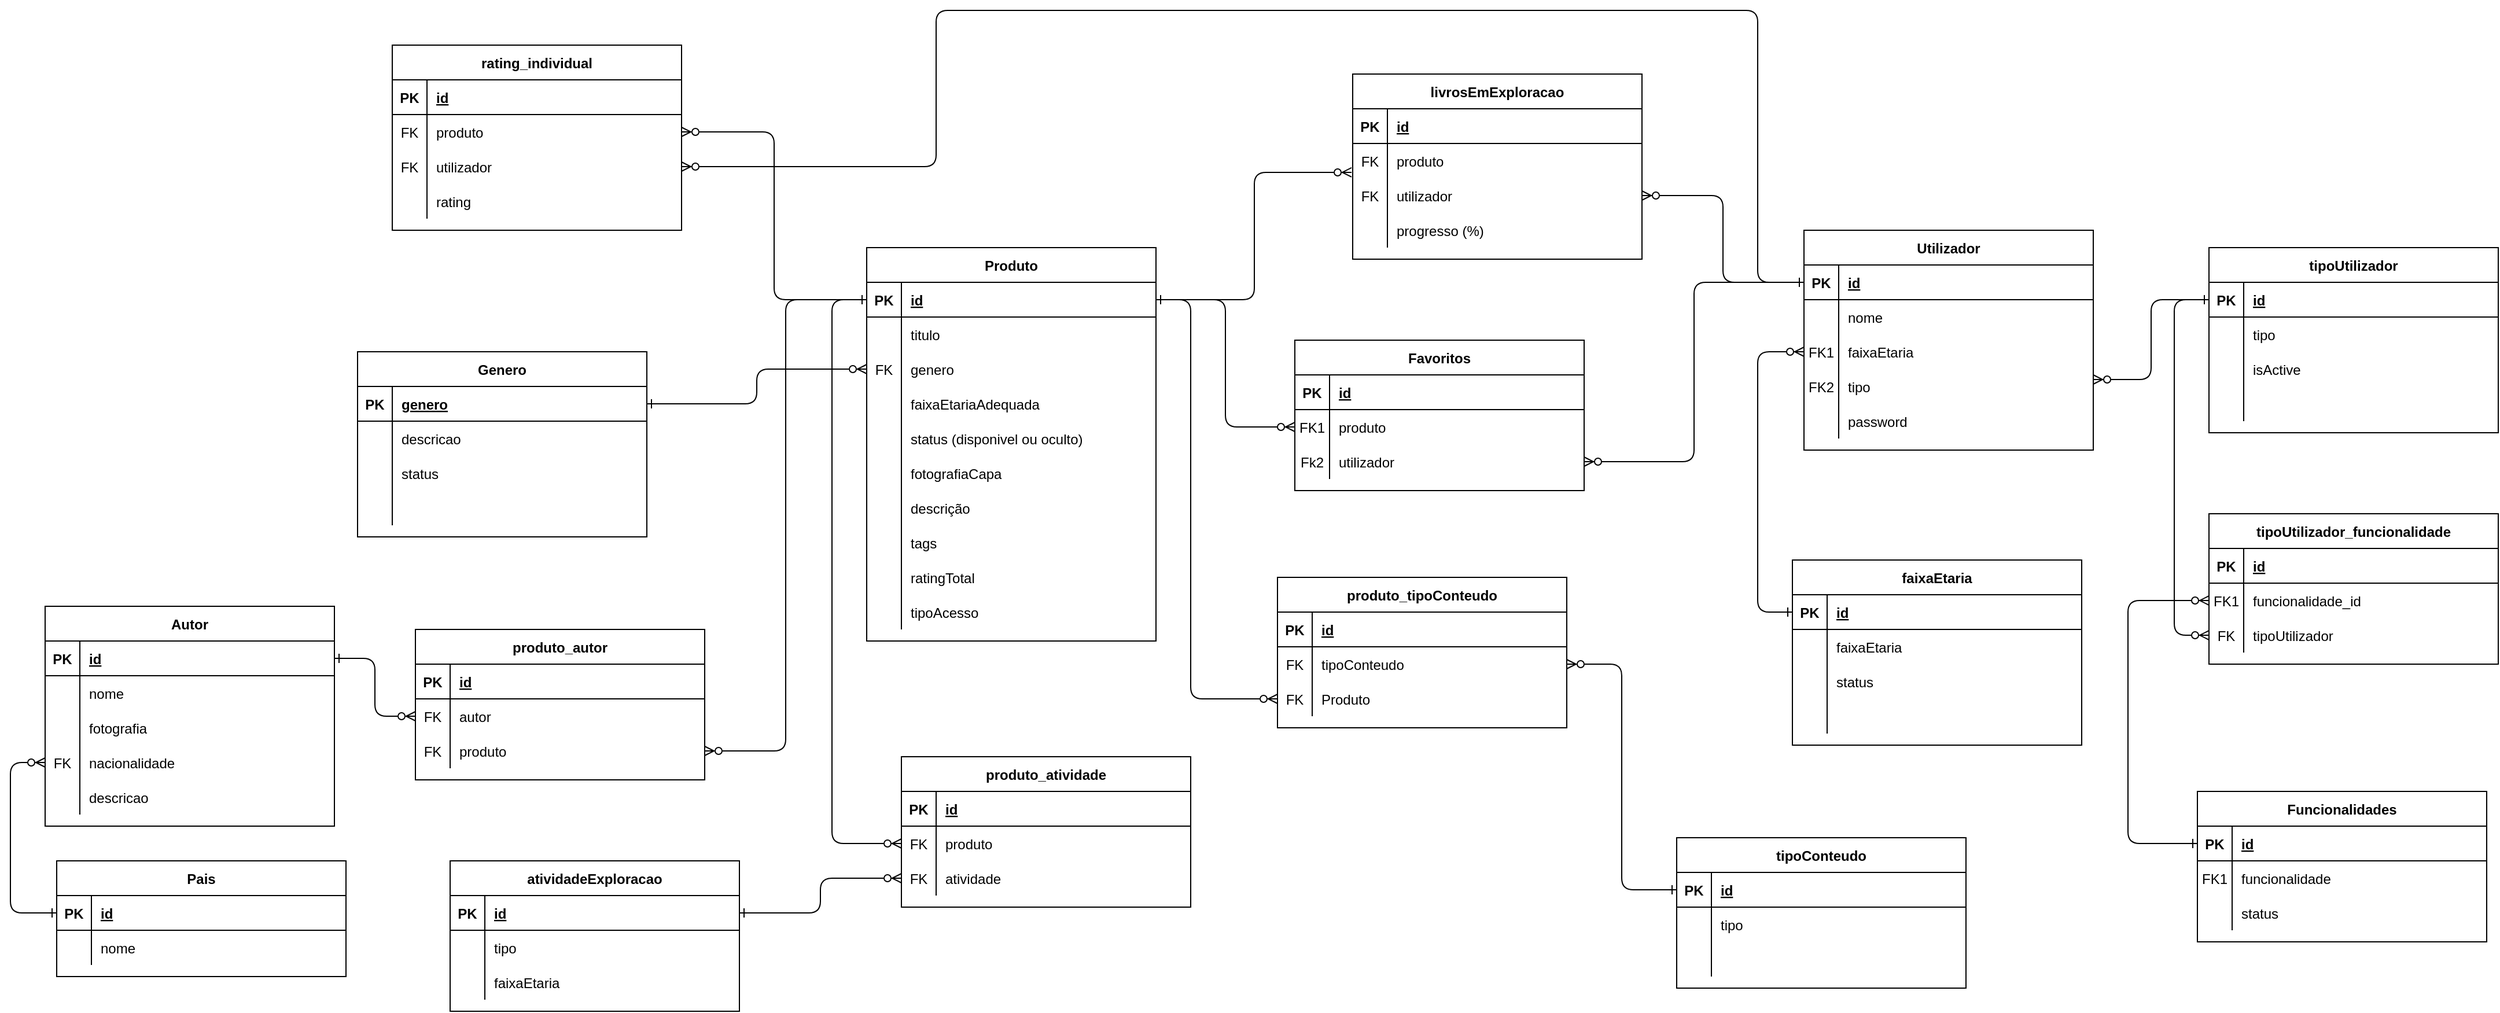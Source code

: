 <mxfile version="24.1.0" type="device">
  <diagram id="R2lEEEUBdFMjLlhIrx00" name="Page-1">
    <mxGraphModel dx="3240" dy="2463" grid="1" gridSize="10" guides="1" tooltips="1" connect="1" arrows="1" fold="1" page="1" pageScale="1" pageWidth="850" pageHeight="1100" math="0" shadow="0" extFonts="Permanent Marker^https://fonts.googleapis.com/css?family=Permanent+Marker">
      <root>
        <mxCell id="0" />
        <mxCell id="1" parent="0" />
        <mxCell id="C-vyLk0tnHw3VtMMgP7b-1" value="" style="edgeStyle=orthogonalEdgeStyle;endArrow=ERzeroToMany;startArrow=ERone;endFill=1;startFill=0;entryX=0;entryY=0.5;entryDx=0;entryDy=0;" parent="1" source="C-vyLk0tnHw3VtMMgP7b-24" target="FwaG61LSOrPUMsJjJ__t-5" edge="1">
          <mxGeometry width="100" height="100" relative="1" as="geometry">
            <mxPoint x="340" y="720" as="sourcePoint" />
            <mxPoint x="440" y="620" as="targetPoint" />
          </mxGeometry>
        </mxCell>
        <mxCell id="C-vyLk0tnHw3VtMMgP7b-2" value="Utilizador" style="shape=table;startSize=30;container=1;collapsible=1;childLayout=tableLayout;fixedRows=1;rowLines=0;fontStyle=1;align=center;resizeLast=1;" parent="1" vertex="1">
          <mxGeometry x="880" y="55" width="250" height="190" as="geometry" />
        </mxCell>
        <mxCell id="C-vyLk0tnHw3VtMMgP7b-3" value="" style="shape=partialRectangle;collapsible=0;dropTarget=0;pointerEvents=0;fillColor=none;points=[[0,0.5],[1,0.5]];portConstraint=eastwest;top=0;left=0;right=0;bottom=1;" parent="C-vyLk0tnHw3VtMMgP7b-2" vertex="1">
          <mxGeometry y="30" width="250" height="30" as="geometry" />
        </mxCell>
        <mxCell id="C-vyLk0tnHw3VtMMgP7b-4" value="PK" style="shape=partialRectangle;overflow=hidden;connectable=0;fillColor=none;top=0;left=0;bottom=0;right=0;fontStyle=1;" parent="C-vyLk0tnHw3VtMMgP7b-3" vertex="1">
          <mxGeometry width="30" height="30" as="geometry">
            <mxRectangle width="30" height="30" as="alternateBounds" />
          </mxGeometry>
        </mxCell>
        <mxCell id="C-vyLk0tnHw3VtMMgP7b-5" value="id" style="shape=partialRectangle;overflow=hidden;connectable=0;fillColor=none;top=0;left=0;bottom=0;right=0;align=left;spacingLeft=6;fontStyle=5;" parent="C-vyLk0tnHw3VtMMgP7b-3" vertex="1">
          <mxGeometry x="30" width="220" height="30" as="geometry">
            <mxRectangle width="220" height="30" as="alternateBounds" />
          </mxGeometry>
        </mxCell>
        <mxCell id="C-vyLk0tnHw3VtMMgP7b-6" value="" style="shape=partialRectangle;collapsible=0;dropTarget=0;pointerEvents=0;fillColor=none;points=[[0,0.5],[1,0.5]];portConstraint=eastwest;top=0;left=0;right=0;bottom=0;" parent="C-vyLk0tnHw3VtMMgP7b-2" vertex="1">
          <mxGeometry y="60" width="250" height="30" as="geometry" />
        </mxCell>
        <mxCell id="C-vyLk0tnHw3VtMMgP7b-7" value="" style="shape=partialRectangle;overflow=hidden;connectable=0;fillColor=none;top=0;left=0;bottom=0;right=0;" parent="C-vyLk0tnHw3VtMMgP7b-6" vertex="1">
          <mxGeometry width="30" height="30" as="geometry">
            <mxRectangle width="30" height="30" as="alternateBounds" />
          </mxGeometry>
        </mxCell>
        <mxCell id="C-vyLk0tnHw3VtMMgP7b-8" value="nome" style="shape=partialRectangle;overflow=hidden;connectable=0;fillColor=none;top=0;left=0;bottom=0;right=0;align=left;spacingLeft=6;" parent="C-vyLk0tnHw3VtMMgP7b-6" vertex="1">
          <mxGeometry x="30" width="220" height="30" as="geometry">
            <mxRectangle width="220" height="30" as="alternateBounds" />
          </mxGeometry>
        </mxCell>
        <mxCell id="C-vyLk0tnHw3VtMMgP7b-9" value="" style="shape=partialRectangle;collapsible=0;dropTarget=0;pointerEvents=0;fillColor=none;points=[[0,0.5],[1,0.5]];portConstraint=eastwest;top=0;left=0;right=0;bottom=0;" parent="C-vyLk0tnHw3VtMMgP7b-2" vertex="1">
          <mxGeometry y="90" width="250" height="30" as="geometry" />
        </mxCell>
        <mxCell id="C-vyLk0tnHw3VtMMgP7b-10" value="FK1" style="shape=partialRectangle;overflow=hidden;connectable=0;fillColor=none;top=0;left=0;bottom=0;right=0;" parent="C-vyLk0tnHw3VtMMgP7b-9" vertex="1">
          <mxGeometry width="30" height="30" as="geometry">
            <mxRectangle width="30" height="30" as="alternateBounds" />
          </mxGeometry>
        </mxCell>
        <mxCell id="C-vyLk0tnHw3VtMMgP7b-11" value="faixaEtaria" style="shape=partialRectangle;overflow=hidden;connectable=0;fillColor=none;top=0;left=0;bottom=0;right=0;align=left;spacingLeft=6;" parent="C-vyLk0tnHw3VtMMgP7b-9" vertex="1">
          <mxGeometry x="30" width="220" height="30" as="geometry">
            <mxRectangle width="220" height="30" as="alternateBounds" />
          </mxGeometry>
        </mxCell>
        <mxCell id="FwaG61LSOrPUMsJjJ__t-8" value="" style="shape=partialRectangle;collapsible=0;dropTarget=0;pointerEvents=0;fillColor=none;points=[[0,0.5],[1,0.5]];portConstraint=eastwest;top=0;left=0;right=0;bottom=0;" parent="C-vyLk0tnHw3VtMMgP7b-2" vertex="1">
          <mxGeometry y="120" width="250" height="30" as="geometry" />
        </mxCell>
        <mxCell id="FwaG61LSOrPUMsJjJ__t-9" value="FK2" style="shape=partialRectangle;overflow=hidden;connectable=0;fillColor=none;top=0;left=0;bottom=0;right=0;" parent="FwaG61LSOrPUMsJjJ__t-8" vertex="1">
          <mxGeometry width="30" height="30" as="geometry">
            <mxRectangle width="30" height="30" as="alternateBounds" />
          </mxGeometry>
        </mxCell>
        <mxCell id="FwaG61LSOrPUMsJjJ__t-10" value="tipo" style="shape=partialRectangle;overflow=hidden;connectable=0;fillColor=none;top=0;left=0;bottom=0;right=0;align=left;spacingLeft=6;" parent="FwaG61LSOrPUMsJjJ__t-8" vertex="1">
          <mxGeometry x="30" width="220" height="30" as="geometry">
            <mxRectangle width="220" height="30" as="alternateBounds" />
          </mxGeometry>
        </mxCell>
        <mxCell id="FwaG61LSOrPUMsJjJ__t-27" value="" style="shape=partialRectangle;collapsible=0;dropTarget=0;pointerEvents=0;fillColor=none;points=[[0,0.5],[1,0.5]];portConstraint=eastwest;top=0;left=0;right=0;bottom=0;" parent="C-vyLk0tnHw3VtMMgP7b-2" vertex="1">
          <mxGeometry y="150" width="250" height="30" as="geometry" />
        </mxCell>
        <mxCell id="FwaG61LSOrPUMsJjJ__t-28" value="" style="shape=partialRectangle;overflow=hidden;connectable=0;fillColor=none;top=0;left=0;bottom=0;right=0;" parent="FwaG61LSOrPUMsJjJ__t-27" vertex="1">
          <mxGeometry width="30" height="30" as="geometry">
            <mxRectangle width="30" height="30" as="alternateBounds" />
          </mxGeometry>
        </mxCell>
        <mxCell id="FwaG61LSOrPUMsJjJ__t-29" value="password" style="shape=partialRectangle;overflow=hidden;connectable=0;fillColor=none;top=0;left=0;bottom=0;right=0;align=left;spacingLeft=6;" parent="FwaG61LSOrPUMsJjJ__t-27" vertex="1">
          <mxGeometry x="30" width="220" height="30" as="geometry">
            <mxRectangle width="220" height="30" as="alternateBounds" />
          </mxGeometry>
        </mxCell>
        <mxCell id="C-vyLk0tnHw3VtMMgP7b-23" value="Produto" style="shape=table;startSize=30;container=1;collapsible=1;childLayout=tableLayout;fixedRows=1;rowLines=0;fontStyle=1;align=center;resizeLast=1;" parent="1" vertex="1">
          <mxGeometry x="70" y="70" width="250" height="340" as="geometry" />
        </mxCell>
        <mxCell id="C-vyLk0tnHw3VtMMgP7b-24" value="" style="shape=partialRectangle;collapsible=0;dropTarget=0;pointerEvents=0;fillColor=none;points=[[0,0.5],[1,0.5]];portConstraint=eastwest;top=0;left=0;right=0;bottom=1;" parent="C-vyLk0tnHw3VtMMgP7b-23" vertex="1">
          <mxGeometry y="30" width="250" height="30" as="geometry" />
        </mxCell>
        <mxCell id="C-vyLk0tnHw3VtMMgP7b-25" value="PK" style="shape=partialRectangle;overflow=hidden;connectable=0;fillColor=none;top=0;left=0;bottom=0;right=0;fontStyle=1;" parent="C-vyLk0tnHw3VtMMgP7b-24" vertex="1">
          <mxGeometry width="30" height="30" as="geometry">
            <mxRectangle width="30" height="30" as="alternateBounds" />
          </mxGeometry>
        </mxCell>
        <mxCell id="C-vyLk0tnHw3VtMMgP7b-26" value="id" style="shape=partialRectangle;overflow=hidden;connectable=0;fillColor=none;top=0;left=0;bottom=0;right=0;align=left;spacingLeft=6;fontStyle=5;" parent="C-vyLk0tnHw3VtMMgP7b-24" vertex="1">
          <mxGeometry x="30" width="220" height="30" as="geometry">
            <mxRectangle width="220" height="30" as="alternateBounds" />
          </mxGeometry>
        </mxCell>
        <mxCell id="C-vyLk0tnHw3VtMMgP7b-27" value="" style="shape=partialRectangle;collapsible=0;dropTarget=0;pointerEvents=0;fillColor=none;points=[[0,0.5],[1,0.5]];portConstraint=eastwest;top=0;left=0;right=0;bottom=0;" parent="C-vyLk0tnHw3VtMMgP7b-23" vertex="1">
          <mxGeometry y="60" width="250" height="30" as="geometry" />
        </mxCell>
        <mxCell id="C-vyLk0tnHw3VtMMgP7b-28" value="" style="shape=partialRectangle;overflow=hidden;connectable=0;fillColor=none;top=0;left=0;bottom=0;right=0;" parent="C-vyLk0tnHw3VtMMgP7b-27" vertex="1">
          <mxGeometry width="30" height="30" as="geometry">
            <mxRectangle width="30" height="30" as="alternateBounds" />
          </mxGeometry>
        </mxCell>
        <mxCell id="C-vyLk0tnHw3VtMMgP7b-29" value="titulo" style="shape=partialRectangle;overflow=hidden;connectable=0;fillColor=none;top=0;left=0;bottom=0;right=0;align=left;spacingLeft=6;" parent="C-vyLk0tnHw3VtMMgP7b-27" vertex="1">
          <mxGeometry x="30" width="220" height="30" as="geometry">
            <mxRectangle width="220" height="30" as="alternateBounds" />
          </mxGeometry>
        </mxCell>
        <mxCell id="FwaG61LSOrPUMsJjJ__t-56" value="" style="shape=partialRectangle;collapsible=0;dropTarget=0;pointerEvents=0;fillColor=none;points=[[0,0.5],[1,0.5]];portConstraint=eastwest;top=0;left=0;right=0;bottom=0;" parent="C-vyLk0tnHw3VtMMgP7b-23" vertex="1">
          <mxGeometry y="90" width="250" height="30" as="geometry" />
        </mxCell>
        <mxCell id="FwaG61LSOrPUMsJjJ__t-57" value="FK" style="shape=partialRectangle;overflow=hidden;connectable=0;fillColor=none;top=0;left=0;bottom=0;right=0;" parent="FwaG61LSOrPUMsJjJ__t-56" vertex="1">
          <mxGeometry width="30" height="30" as="geometry">
            <mxRectangle width="30" height="30" as="alternateBounds" />
          </mxGeometry>
        </mxCell>
        <mxCell id="FwaG61LSOrPUMsJjJ__t-58" value="genero" style="shape=partialRectangle;overflow=hidden;connectable=0;fillColor=none;top=0;left=0;bottom=0;right=0;align=left;spacingLeft=6;" parent="FwaG61LSOrPUMsJjJ__t-56" vertex="1">
          <mxGeometry x="30" width="220" height="30" as="geometry">
            <mxRectangle width="220" height="30" as="alternateBounds" />
          </mxGeometry>
        </mxCell>
        <mxCell id="FwaG61LSOrPUMsJjJ__t-59" value="" style="shape=partialRectangle;collapsible=0;dropTarget=0;pointerEvents=0;fillColor=none;points=[[0,0.5],[1,0.5]];portConstraint=eastwest;top=0;left=0;right=0;bottom=0;" parent="C-vyLk0tnHw3VtMMgP7b-23" vertex="1">
          <mxGeometry y="120" width="250" height="30" as="geometry" />
        </mxCell>
        <mxCell id="FwaG61LSOrPUMsJjJ__t-60" value="" style="shape=partialRectangle;overflow=hidden;connectable=0;fillColor=none;top=0;left=0;bottom=0;right=0;" parent="FwaG61LSOrPUMsJjJ__t-59" vertex="1">
          <mxGeometry width="30" height="30" as="geometry">
            <mxRectangle width="30" height="30" as="alternateBounds" />
          </mxGeometry>
        </mxCell>
        <mxCell id="FwaG61LSOrPUMsJjJ__t-61" value="faixaEtariaAdequada" style="shape=partialRectangle;overflow=hidden;connectable=0;fillColor=none;top=0;left=0;bottom=0;right=0;align=left;spacingLeft=6;" parent="FwaG61LSOrPUMsJjJ__t-59" vertex="1">
          <mxGeometry x="30" width="220" height="30" as="geometry">
            <mxRectangle width="220" height="30" as="alternateBounds" />
          </mxGeometry>
        </mxCell>
        <mxCell id="FwaG61LSOrPUMsJjJ__t-62" value="" style="shape=partialRectangle;collapsible=0;dropTarget=0;pointerEvents=0;fillColor=none;points=[[0,0.5],[1,0.5]];portConstraint=eastwest;top=0;left=0;right=0;bottom=0;" parent="C-vyLk0tnHw3VtMMgP7b-23" vertex="1">
          <mxGeometry y="150" width="250" height="30" as="geometry" />
        </mxCell>
        <mxCell id="FwaG61LSOrPUMsJjJ__t-63" value="" style="shape=partialRectangle;overflow=hidden;connectable=0;fillColor=none;top=0;left=0;bottom=0;right=0;" parent="FwaG61LSOrPUMsJjJ__t-62" vertex="1">
          <mxGeometry width="30" height="30" as="geometry">
            <mxRectangle width="30" height="30" as="alternateBounds" />
          </mxGeometry>
        </mxCell>
        <mxCell id="FwaG61LSOrPUMsJjJ__t-64" value="status (disponivel ou oculto)" style="shape=partialRectangle;overflow=hidden;connectable=0;fillColor=none;top=0;left=0;bottom=0;right=0;align=left;spacingLeft=6;" parent="FwaG61LSOrPUMsJjJ__t-62" vertex="1">
          <mxGeometry x="30" width="220" height="30" as="geometry">
            <mxRectangle width="220" height="30" as="alternateBounds" />
          </mxGeometry>
        </mxCell>
        <mxCell id="FwaG61LSOrPUMsJjJ__t-65" value="" style="shape=partialRectangle;collapsible=0;dropTarget=0;pointerEvents=0;fillColor=none;points=[[0,0.5],[1,0.5]];portConstraint=eastwest;top=0;left=0;right=0;bottom=0;" parent="C-vyLk0tnHw3VtMMgP7b-23" vertex="1">
          <mxGeometry y="180" width="250" height="30" as="geometry" />
        </mxCell>
        <mxCell id="FwaG61LSOrPUMsJjJ__t-66" value="" style="shape=partialRectangle;overflow=hidden;connectable=0;fillColor=none;top=0;left=0;bottom=0;right=0;" parent="FwaG61LSOrPUMsJjJ__t-65" vertex="1">
          <mxGeometry width="30" height="30" as="geometry">
            <mxRectangle width="30" height="30" as="alternateBounds" />
          </mxGeometry>
        </mxCell>
        <mxCell id="FwaG61LSOrPUMsJjJ__t-67" value="fotografiaCapa" style="shape=partialRectangle;overflow=hidden;connectable=0;fillColor=none;top=0;left=0;bottom=0;right=0;align=left;spacingLeft=6;" parent="FwaG61LSOrPUMsJjJ__t-65" vertex="1">
          <mxGeometry x="30" width="220" height="30" as="geometry">
            <mxRectangle width="220" height="30" as="alternateBounds" />
          </mxGeometry>
        </mxCell>
        <mxCell id="FwaG61LSOrPUMsJjJ__t-90" value="" style="shape=partialRectangle;collapsible=0;dropTarget=0;pointerEvents=0;fillColor=none;points=[[0,0.5],[1,0.5]];portConstraint=eastwest;top=0;left=0;right=0;bottom=0;" parent="C-vyLk0tnHw3VtMMgP7b-23" vertex="1">
          <mxGeometry y="210" width="250" height="30" as="geometry" />
        </mxCell>
        <mxCell id="FwaG61LSOrPUMsJjJ__t-91" value="" style="shape=partialRectangle;overflow=hidden;connectable=0;fillColor=none;top=0;left=0;bottom=0;right=0;" parent="FwaG61LSOrPUMsJjJ__t-90" vertex="1">
          <mxGeometry width="30" height="30" as="geometry">
            <mxRectangle width="30" height="30" as="alternateBounds" />
          </mxGeometry>
        </mxCell>
        <mxCell id="FwaG61LSOrPUMsJjJ__t-92" value="descrição" style="shape=partialRectangle;overflow=hidden;connectable=0;fillColor=none;top=0;left=0;bottom=0;right=0;align=left;spacingLeft=6;" parent="FwaG61LSOrPUMsJjJ__t-90" vertex="1">
          <mxGeometry x="30" width="220" height="30" as="geometry">
            <mxRectangle width="220" height="30" as="alternateBounds" />
          </mxGeometry>
        </mxCell>
        <mxCell id="FwaG61LSOrPUMsJjJ__t-93" value="" style="shape=partialRectangle;collapsible=0;dropTarget=0;pointerEvents=0;fillColor=none;points=[[0,0.5],[1,0.5]];portConstraint=eastwest;top=0;left=0;right=0;bottom=0;" parent="C-vyLk0tnHw3VtMMgP7b-23" vertex="1">
          <mxGeometry y="240" width="250" height="30" as="geometry" />
        </mxCell>
        <mxCell id="FwaG61LSOrPUMsJjJ__t-94" value="" style="shape=partialRectangle;overflow=hidden;connectable=0;fillColor=none;top=0;left=0;bottom=0;right=0;" parent="FwaG61LSOrPUMsJjJ__t-93" vertex="1">
          <mxGeometry width="30" height="30" as="geometry">
            <mxRectangle width="30" height="30" as="alternateBounds" />
          </mxGeometry>
        </mxCell>
        <mxCell id="FwaG61LSOrPUMsJjJ__t-95" value="tags" style="shape=partialRectangle;overflow=hidden;connectable=0;fillColor=none;top=0;left=0;bottom=0;right=0;align=left;spacingLeft=6;" parent="FwaG61LSOrPUMsJjJ__t-93" vertex="1">
          <mxGeometry x="30" width="220" height="30" as="geometry">
            <mxRectangle width="220" height="30" as="alternateBounds" />
          </mxGeometry>
        </mxCell>
        <mxCell id="FwaG61LSOrPUMsJjJ__t-96" value="" style="shape=partialRectangle;collapsible=0;dropTarget=0;pointerEvents=0;fillColor=none;points=[[0,0.5],[1,0.5]];portConstraint=eastwest;top=0;left=0;right=0;bottom=0;" parent="C-vyLk0tnHw3VtMMgP7b-23" vertex="1">
          <mxGeometry y="270" width="250" height="30" as="geometry" />
        </mxCell>
        <mxCell id="FwaG61LSOrPUMsJjJ__t-97" value="" style="shape=partialRectangle;overflow=hidden;connectable=0;fillColor=none;top=0;left=0;bottom=0;right=0;" parent="FwaG61LSOrPUMsJjJ__t-96" vertex="1">
          <mxGeometry width="30" height="30" as="geometry">
            <mxRectangle width="30" height="30" as="alternateBounds" />
          </mxGeometry>
        </mxCell>
        <mxCell id="FwaG61LSOrPUMsJjJ__t-98" value="ratingTotal" style="shape=partialRectangle;overflow=hidden;connectable=0;fillColor=none;top=0;left=0;bottom=0;right=0;align=left;spacingLeft=6;" parent="FwaG61LSOrPUMsJjJ__t-96" vertex="1">
          <mxGeometry x="30" width="220" height="30" as="geometry">
            <mxRectangle width="220" height="30" as="alternateBounds" />
          </mxGeometry>
        </mxCell>
        <mxCell id="FwaG61LSOrPUMsJjJ__t-195" value="" style="shape=partialRectangle;collapsible=0;dropTarget=0;pointerEvents=0;fillColor=none;points=[[0,0.5],[1,0.5]];portConstraint=eastwest;top=0;left=0;right=0;bottom=0;" parent="C-vyLk0tnHw3VtMMgP7b-23" vertex="1">
          <mxGeometry y="300" width="250" height="30" as="geometry" />
        </mxCell>
        <mxCell id="FwaG61LSOrPUMsJjJ__t-196" value="" style="shape=partialRectangle;overflow=hidden;connectable=0;fillColor=none;top=0;left=0;bottom=0;right=0;" parent="FwaG61LSOrPUMsJjJ__t-195" vertex="1">
          <mxGeometry width="30" height="30" as="geometry">
            <mxRectangle width="30" height="30" as="alternateBounds" />
          </mxGeometry>
        </mxCell>
        <mxCell id="FwaG61LSOrPUMsJjJ__t-197" value="tipoAcesso" style="shape=partialRectangle;overflow=hidden;connectable=0;fillColor=none;top=0;left=0;bottom=0;right=0;align=left;spacingLeft=6;" parent="FwaG61LSOrPUMsJjJ__t-195" vertex="1">
          <mxGeometry x="30" width="220" height="30" as="geometry">
            <mxRectangle width="220" height="30" as="alternateBounds" />
          </mxGeometry>
        </mxCell>
        <mxCell id="FwaG61LSOrPUMsJjJ__t-1" value="Favoritos" style="shape=table;startSize=30;container=1;collapsible=1;childLayout=tableLayout;fixedRows=1;rowLines=0;fontStyle=1;align=center;resizeLast=1;" parent="1" vertex="1">
          <mxGeometry x="440" y="150" width="250" height="130" as="geometry" />
        </mxCell>
        <mxCell id="FwaG61LSOrPUMsJjJ__t-2" value="" style="shape=partialRectangle;collapsible=0;dropTarget=0;pointerEvents=0;fillColor=none;points=[[0,0.5],[1,0.5]];portConstraint=eastwest;top=0;left=0;right=0;bottom=1;" parent="FwaG61LSOrPUMsJjJ__t-1" vertex="1">
          <mxGeometry y="30" width="250" height="30" as="geometry" />
        </mxCell>
        <mxCell id="FwaG61LSOrPUMsJjJ__t-3" value="PK" style="shape=partialRectangle;overflow=hidden;connectable=0;fillColor=none;top=0;left=0;bottom=0;right=0;fontStyle=1;" parent="FwaG61LSOrPUMsJjJ__t-2" vertex="1">
          <mxGeometry width="30" height="30" as="geometry">
            <mxRectangle width="30" height="30" as="alternateBounds" />
          </mxGeometry>
        </mxCell>
        <mxCell id="FwaG61LSOrPUMsJjJ__t-4" value="id" style="shape=partialRectangle;overflow=hidden;connectable=0;fillColor=none;top=0;left=0;bottom=0;right=0;align=left;spacingLeft=6;fontStyle=5;" parent="FwaG61LSOrPUMsJjJ__t-2" vertex="1">
          <mxGeometry x="30" width="220" height="30" as="geometry">
            <mxRectangle width="220" height="30" as="alternateBounds" />
          </mxGeometry>
        </mxCell>
        <mxCell id="FwaG61LSOrPUMsJjJ__t-5" value="" style="shape=partialRectangle;collapsible=0;dropTarget=0;pointerEvents=0;fillColor=none;points=[[0,0.5],[1,0.5]];portConstraint=eastwest;top=0;left=0;right=0;bottom=0;" parent="FwaG61LSOrPUMsJjJ__t-1" vertex="1">
          <mxGeometry y="60" width="250" height="30" as="geometry" />
        </mxCell>
        <mxCell id="FwaG61LSOrPUMsJjJ__t-6" value="FK1" style="shape=partialRectangle;overflow=hidden;connectable=0;fillColor=none;top=0;left=0;bottom=0;right=0;" parent="FwaG61LSOrPUMsJjJ__t-5" vertex="1">
          <mxGeometry width="30" height="30" as="geometry">
            <mxRectangle width="30" height="30" as="alternateBounds" />
          </mxGeometry>
        </mxCell>
        <mxCell id="FwaG61LSOrPUMsJjJ__t-7" value="produto" style="shape=partialRectangle;overflow=hidden;connectable=0;fillColor=none;top=0;left=0;bottom=0;right=0;align=left;spacingLeft=6;" parent="FwaG61LSOrPUMsJjJ__t-5" vertex="1">
          <mxGeometry x="30" width="220" height="30" as="geometry">
            <mxRectangle width="220" height="30" as="alternateBounds" />
          </mxGeometry>
        </mxCell>
        <mxCell id="FwaG61LSOrPUMsJjJ__t-368" value="" style="shape=partialRectangle;collapsible=0;dropTarget=0;pointerEvents=0;fillColor=none;points=[[0,0.5],[1,0.5]];portConstraint=eastwest;top=0;left=0;right=0;bottom=0;" parent="FwaG61LSOrPUMsJjJ__t-1" vertex="1">
          <mxGeometry y="90" width="250" height="30" as="geometry" />
        </mxCell>
        <mxCell id="FwaG61LSOrPUMsJjJ__t-369" value="Fk2" style="shape=partialRectangle;overflow=hidden;connectable=0;fillColor=none;top=0;left=0;bottom=0;right=0;" parent="FwaG61LSOrPUMsJjJ__t-368" vertex="1">
          <mxGeometry width="30" height="30" as="geometry">
            <mxRectangle width="30" height="30" as="alternateBounds" />
          </mxGeometry>
        </mxCell>
        <mxCell id="FwaG61LSOrPUMsJjJ__t-370" value="utilizador" style="shape=partialRectangle;overflow=hidden;connectable=0;fillColor=none;top=0;left=0;bottom=0;right=0;align=left;spacingLeft=6;" parent="FwaG61LSOrPUMsJjJ__t-368" vertex="1">
          <mxGeometry x="30" width="220" height="30" as="geometry">
            <mxRectangle width="220" height="30" as="alternateBounds" />
          </mxGeometry>
        </mxCell>
        <mxCell id="FwaG61LSOrPUMsJjJ__t-11" value="tipoUtilizador" style="shape=table;startSize=30;container=1;collapsible=1;childLayout=tableLayout;fixedRows=1;rowLines=0;fontStyle=1;align=center;resizeLast=1;" parent="1" vertex="1">
          <mxGeometry x="1230" y="70" width="250" height="160" as="geometry" />
        </mxCell>
        <mxCell id="FwaG61LSOrPUMsJjJ__t-12" value="" style="shape=partialRectangle;collapsible=0;dropTarget=0;pointerEvents=0;fillColor=none;points=[[0,0.5],[1,0.5]];portConstraint=eastwest;top=0;left=0;right=0;bottom=1;" parent="FwaG61LSOrPUMsJjJ__t-11" vertex="1">
          <mxGeometry y="30" width="250" height="30" as="geometry" />
        </mxCell>
        <mxCell id="FwaG61LSOrPUMsJjJ__t-13" value="PK" style="shape=partialRectangle;overflow=hidden;connectable=0;fillColor=none;top=0;left=0;bottom=0;right=0;fontStyle=1;" parent="FwaG61LSOrPUMsJjJ__t-12" vertex="1">
          <mxGeometry width="30" height="30" as="geometry">
            <mxRectangle width="30" height="30" as="alternateBounds" />
          </mxGeometry>
        </mxCell>
        <mxCell id="FwaG61LSOrPUMsJjJ__t-14" value="id" style="shape=partialRectangle;overflow=hidden;connectable=0;fillColor=none;top=0;left=0;bottom=0;right=0;align=left;spacingLeft=6;fontStyle=5;" parent="FwaG61LSOrPUMsJjJ__t-12" vertex="1">
          <mxGeometry x="30" width="220" height="30" as="geometry">
            <mxRectangle width="220" height="30" as="alternateBounds" />
          </mxGeometry>
        </mxCell>
        <mxCell id="FwaG61LSOrPUMsJjJ__t-15" value="" style="shape=partialRectangle;collapsible=0;dropTarget=0;pointerEvents=0;fillColor=none;points=[[0,0.5],[1,0.5]];portConstraint=eastwest;top=0;left=0;right=0;bottom=0;" parent="FwaG61LSOrPUMsJjJ__t-11" vertex="1">
          <mxGeometry y="60" width="250" height="30" as="geometry" />
        </mxCell>
        <mxCell id="FwaG61LSOrPUMsJjJ__t-16" value="" style="shape=partialRectangle;overflow=hidden;connectable=0;fillColor=none;top=0;left=0;bottom=0;right=0;" parent="FwaG61LSOrPUMsJjJ__t-15" vertex="1">
          <mxGeometry width="30" height="30" as="geometry">
            <mxRectangle width="30" height="30" as="alternateBounds" />
          </mxGeometry>
        </mxCell>
        <mxCell id="FwaG61LSOrPUMsJjJ__t-17" value="tipo" style="shape=partialRectangle;overflow=hidden;connectable=0;fillColor=none;top=0;left=0;bottom=0;right=0;align=left;spacingLeft=6;" parent="FwaG61LSOrPUMsJjJ__t-15" vertex="1">
          <mxGeometry x="30" width="220" height="30" as="geometry">
            <mxRectangle width="220" height="30" as="alternateBounds" />
          </mxGeometry>
        </mxCell>
        <mxCell id="FwaG61LSOrPUMsJjJ__t-18" value="" style="shape=partialRectangle;collapsible=0;dropTarget=0;pointerEvents=0;fillColor=none;points=[[0,0.5],[1,0.5]];portConstraint=eastwest;top=0;left=0;right=0;bottom=0;" parent="FwaG61LSOrPUMsJjJ__t-11" vertex="1">
          <mxGeometry y="90" width="250" height="30" as="geometry" />
        </mxCell>
        <mxCell id="FwaG61LSOrPUMsJjJ__t-19" value="" style="shape=partialRectangle;overflow=hidden;connectable=0;fillColor=none;top=0;left=0;bottom=0;right=0;" parent="FwaG61LSOrPUMsJjJ__t-18" vertex="1">
          <mxGeometry width="30" height="30" as="geometry">
            <mxRectangle width="30" height="30" as="alternateBounds" />
          </mxGeometry>
        </mxCell>
        <mxCell id="FwaG61LSOrPUMsJjJ__t-20" value="isActive" style="shape=partialRectangle;overflow=hidden;connectable=0;fillColor=none;top=0;left=0;bottom=0;right=0;align=left;spacingLeft=6;" parent="FwaG61LSOrPUMsJjJ__t-18" vertex="1">
          <mxGeometry x="30" width="220" height="30" as="geometry">
            <mxRectangle width="220" height="30" as="alternateBounds" />
          </mxGeometry>
        </mxCell>
        <mxCell id="FwaG61LSOrPUMsJjJ__t-30" value="" style="shape=partialRectangle;collapsible=0;dropTarget=0;pointerEvents=0;fillColor=none;points=[[0,0.5],[1,0.5]];portConstraint=eastwest;top=0;left=0;right=0;bottom=0;" parent="FwaG61LSOrPUMsJjJ__t-11" vertex="1">
          <mxGeometry y="120" width="250" height="30" as="geometry" />
        </mxCell>
        <mxCell id="FwaG61LSOrPUMsJjJ__t-31" value="" style="shape=partialRectangle;overflow=hidden;connectable=0;fillColor=none;top=0;left=0;bottom=0;right=0;" parent="FwaG61LSOrPUMsJjJ__t-30" vertex="1">
          <mxGeometry width="30" height="30" as="geometry">
            <mxRectangle width="30" height="30" as="alternateBounds" />
          </mxGeometry>
        </mxCell>
        <mxCell id="FwaG61LSOrPUMsJjJ__t-32" value="" style="shape=partialRectangle;overflow=hidden;connectable=0;fillColor=none;top=0;left=0;bottom=0;right=0;align=left;spacingLeft=6;" parent="FwaG61LSOrPUMsJjJ__t-30" vertex="1">
          <mxGeometry x="30" width="220" height="30" as="geometry">
            <mxRectangle width="220" height="30" as="alternateBounds" />
          </mxGeometry>
        </mxCell>
        <mxCell id="FwaG61LSOrPUMsJjJ__t-33" value="faixaEtaria" style="shape=table;startSize=30;container=1;collapsible=1;childLayout=tableLayout;fixedRows=1;rowLines=0;fontStyle=1;align=center;resizeLast=1;" parent="1" vertex="1">
          <mxGeometry x="870" y="340" width="250" height="160" as="geometry" />
        </mxCell>
        <mxCell id="FwaG61LSOrPUMsJjJ__t-34" value="" style="shape=partialRectangle;collapsible=0;dropTarget=0;pointerEvents=0;fillColor=none;points=[[0,0.5],[1,0.5]];portConstraint=eastwest;top=0;left=0;right=0;bottom=1;" parent="FwaG61LSOrPUMsJjJ__t-33" vertex="1">
          <mxGeometry y="30" width="250" height="30" as="geometry" />
        </mxCell>
        <mxCell id="FwaG61LSOrPUMsJjJ__t-35" value="PK" style="shape=partialRectangle;overflow=hidden;connectable=0;fillColor=none;top=0;left=0;bottom=0;right=0;fontStyle=1;" parent="FwaG61LSOrPUMsJjJ__t-34" vertex="1">
          <mxGeometry width="30" height="30" as="geometry">
            <mxRectangle width="30" height="30" as="alternateBounds" />
          </mxGeometry>
        </mxCell>
        <mxCell id="FwaG61LSOrPUMsJjJ__t-36" value="id" style="shape=partialRectangle;overflow=hidden;connectable=0;fillColor=none;top=0;left=0;bottom=0;right=0;align=left;spacingLeft=6;fontStyle=5;" parent="FwaG61LSOrPUMsJjJ__t-34" vertex="1">
          <mxGeometry x="30" width="220" height="30" as="geometry">
            <mxRectangle width="220" height="30" as="alternateBounds" />
          </mxGeometry>
        </mxCell>
        <mxCell id="FwaG61LSOrPUMsJjJ__t-37" value="" style="shape=partialRectangle;collapsible=0;dropTarget=0;pointerEvents=0;fillColor=none;points=[[0,0.5],[1,0.5]];portConstraint=eastwest;top=0;left=0;right=0;bottom=0;" parent="FwaG61LSOrPUMsJjJ__t-33" vertex="1">
          <mxGeometry y="60" width="250" height="30" as="geometry" />
        </mxCell>
        <mxCell id="FwaG61LSOrPUMsJjJ__t-38" value="" style="shape=partialRectangle;overflow=hidden;connectable=0;fillColor=none;top=0;left=0;bottom=0;right=0;" parent="FwaG61LSOrPUMsJjJ__t-37" vertex="1">
          <mxGeometry width="30" height="30" as="geometry">
            <mxRectangle width="30" height="30" as="alternateBounds" />
          </mxGeometry>
        </mxCell>
        <mxCell id="FwaG61LSOrPUMsJjJ__t-39" value="faixaEtaria" style="shape=partialRectangle;overflow=hidden;connectable=0;fillColor=none;top=0;left=0;bottom=0;right=0;align=left;spacingLeft=6;" parent="FwaG61LSOrPUMsJjJ__t-37" vertex="1">
          <mxGeometry x="30" width="220" height="30" as="geometry">
            <mxRectangle width="220" height="30" as="alternateBounds" />
          </mxGeometry>
        </mxCell>
        <mxCell id="FwaG61LSOrPUMsJjJ__t-40" value="" style="shape=partialRectangle;collapsible=0;dropTarget=0;pointerEvents=0;fillColor=none;points=[[0,0.5],[1,0.5]];portConstraint=eastwest;top=0;left=0;right=0;bottom=0;" parent="FwaG61LSOrPUMsJjJ__t-33" vertex="1">
          <mxGeometry y="90" width="250" height="30" as="geometry" />
        </mxCell>
        <mxCell id="FwaG61LSOrPUMsJjJ__t-41" value="" style="shape=partialRectangle;overflow=hidden;connectable=0;fillColor=none;top=0;left=0;bottom=0;right=0;" parent="FwaG61LSOrPUMsJjJ__t-40" vertex="1">
          <mxGeometry width="30" height="30" as="geometry">
            <mxRectangle width="30" height="30" as="alternateBounds" />
          </mxGeometry>
        </mxCell>
        <mxCell id="FwaG61LSOrPUMsJjJ__t-42" value="status" style="shape=partialRectangle;overflow=hidden;connectable=0;fillColor=none;top=0;left=0;bottom=0;right=0;align=left;spacingLeft=6;" parent="FwaG61LSOrPUMsJjJ__t-40" vertex="1">
          <mxGeometry x="30" width="220" height="30" as="geometry">
            <mxRectangle width="220" height="30" as="alternateBounds" />
          </mxGeometry>
        </mxCell>
        <mxCell id="FwaG61LSOrPUMsJjJ__t-43" value="" style="shape=partialRectangle;collapsible=0;dropTarget=0;pointerEvents=0;fillColor=none;points=[[0,0.5],[1,0.5]];portConstraint=eastwest;top=0;left=0;right=0;bottom=0;" parent="FwaG61LSOrPUMsJjJ__t-33" vertex="1">
          <mxGeometry y="120" width="250" height="30" as="geometry" />
        </mxCell>
        <mxCell id="FwaG61LSOrPUMsJjJ__t-44" value="" style="shape=partialRectangle;overflow=hidden;connectable=0;fillColor=none;top=0;left=0;bottom=0;right=0;" parent="FwaG61LSOrPUMsJjJ__t-43" vertex="1">
          <mxGeometry width="30" height="30" as="geometry">
            <mxRectangle width="30" height="30" as="alternateBounds" />
          </mxGeometry>
        </mxCell>
        <mxCell id="FwaG61LSOrPUMsJjJ__t-45" value="" style="shape=partialRectangle;overflow=hidden;connectable=0;fillColor=none;top=0;left=0;bottom=0;right=0;align=left;spacingLeft=6;" parent="FwaG61LSOrPUMsJjJ__t-43" vertex="1">
          <mxGeometry x="30" width="220" height="30" as="geometry">
            <mxRectangle width="220" height="30" as="alternateBounds" />
          </mxGeometry>
        </mxCell>
        <mxCell id="FwaG61LSOrPUMsJjJ__t-102" value="tipoConteudo" style="shape=table;startSize=30;container=1;collapsible=1;childLayout=tableLayout;fixedRows=1;rowLines=0;fontStyle=1;align=center;resizeLast=1;" parent="1" vertex="1">
          <mxGeometry x="770" y="580" width="250" height="130" as="geometry" />
        </mxCell>
        <mxCell id="FwaG61LSOrPUMsJjJ__t-103" value="" style="shape=partialRectangle;collapsible=0;dropTarget=0;pointerEvents=0;fillColor=none;points=[[0,0.5],[1,0.5]];portConstraint=eastwest;top=0;left=0;right=0;bottom=1;" parent="FwaG61LSOrPUMsJjJ__t-102" vertex="1">
          <mxGeometry y="30" width="250" height="30" as="geometry" />
        </mxCell>
        <mxCell id="FwaG61LSOrPUMsJjJ__t-104" value="PK" style="shape=partialRectangle;overflow=hidden;connectable=0;fillColor=none;top=0;left=0;bottom=0;right=0;fontStyle=1;" parent="FwaG61LSOrPUMsJjJ__t-103" vertex="1">
          <mxGeometry width="30" height="30" as="geometry">
            <mxRectangle width="30" height="30" as="alternateBounds" />
          </mxGeometry>
        </mxCell>
        <mxCell id="FwaG61LSOrPUMsJjJ__t-105" value="id" style="shape=partialRectangle;overflow=hidden;connectable=0;fillColor=none;top=0;left=0;bottom=0;right=0;align=left;spacingLeft=6;fontStyle=5;" parent="FwaG61LSOrPUMsJjJ__t-103" vertex="1">
          <mxGeometry x="30" width="220" height="30" as="geometry">
            <mxRectangle width="220" height="30" as="alternateBounds" />
          </mxGeometry>
        </mxCell>
        <mxCell id="FwaG61LSOrPUMsJjJ__t-106" value="" style="shape=partialRectangle;collapsible=0;dropTarget=0;pointerEvents=0;fillColor=none;points=[[0,0.5],[1,0.5]];portConstraint=eastwest;top=0;left=0;right=0;bottom=0;" parent="FwaG61LSOrPUMsJjJ__t-102" vertex="1">
          <mxGeometry y="60" width="250" height="30" as="geometry" />
        </mxCell>
        <mxCell id="FwaG61LSOrPUMsJjJ__t-107" value="" style="shape=partialRectangle;overflow=hidden;connectable=0;fillColor=none;top=0;left=0;bottom=0;right=0;" parent="FwaG61LSOrPUMsJjJ__t-106" vertex="1">
          <mxGeometry width="30" height="30" as="geometry">
            <mxRectangle width="30" height="30" as="alternateBounds" />
          </mxGeometry>
        </mxCell>
        <mxCell id="FwaG61LSOrPUMsJjJ__t-108" value="tipo" style="shape=partialRectangle;overflow=hidden;connectable=0;fillColor=none;top=0;left=0;bottom=0;right=0;align=left;spacingLeft=6;" parent="FwaG61LSOrPUMsJjJ__t-106" vertex="1">
          <mxGeometry x="30" width="220" height="30" as="geometry">
            <mxRectangle width="220" height="30" as="alternateBounds" />
          </mxGeometry>
        </mxCell>
        <mxCell id="FwaG61LSOrPUMsJjJ__t-112" value="" style="shape=partialRectangle;collapsible=0;dropTarget=0;pointerEvents=0;fillColor=none;points=[[0,0.5],[1,0.5]];portConstraint=eastwest;top=0;left=0;right=0;bottom=0;" parent="FwaG61LSOrPUMsJjJ__t-102" vertex="1">
          <mxGeometry y="90" width="250" height="30" as="geometry" />
        </mxCell>
        <mxCell id="FwaG61LSOrPUMsJjJ__t-113" value="" style="shape=partialRectangle;overflow=hidden;connectable=0;fillColor=none;top=0;left=0;bottom=0;right=0;" parent="FwaG61LSOrPUMsJjJ__t-112" vertex="1">
          <mxGeometry width="30" height="30" as="geometry">
            <mxRectangle width="30" height="30" as="alternateBounds" />
          </mxGeometry>
        </mxCell>
        <mxCell id="FwaG61LSOrPUMsJjJ__t-114" value="" style="shape=partialRectangle;overflow=hidden;connectable=0;fillColor=none;top=0;left=0;bottom=0;right=0;align=left;spacingLeft=6;" parent="FwaG61LSOrPUMsJjJ__t-112" vertex="1">
          <mxGeometry x="30" width="220" height="30" as="geometry">
            <mxRectangle width="220" height="30" as="alternateBounds" />
          </mxGeometry>
        </mxCell>
        <mxCell id="FwaG61LSOrPUMsJjJ__t-125" value="produto_tipoConteudo" style="shape=table;startSize=30;container=1;collapsible=1;childLayout=tableLayout;fixedRows=1;rowLines=0;fontStyle=1;align=center;resizeLast=1;" parent="1" vertex="1">
          <mxGeometry x="425" y="355" width="250" height="130" as="geometry" />
        </mxCell>
        <mxCell id="FwaG61LSOrPUMsJjJ__t-126" value="" style="shape=partialRectangle;collapsible=0;dropTarget=0;pointerEvents=0;fillColor=none;points=[[0,0.5],[1,0.5]];portConstraint=eastwest;top=0;left=0;right=0;bottom=1;" parent="FwaG61LSOrPUMsJjJ__t-125" vertex="1">
          <mxGeometry y="30" width="250" height="30" as="geometry" />
        </mxCell>
        <mxCell id="FwaG61LSOrPUMsJjJ__t-127" value="PK" style="shape=partialRectangle;overflow=hidden;connectable=0;fillColor=none;top=0;left=0;bottom=0;right=0;fontStyle=1;" parent="FwaG61LSOrPUMsJjJ__t-126" vertex="1">
          <mxGeometry width="30" height="30" as="geometry">
            <mxRectangle width="30" height="30" as="alternateBounds" />
          </mxGeometry>
        </mxCell>
        <mxCell id="FwaG61LSOrPUMsJjJ__t-128" value="id" style="shape=partialRectangle;overflow=hidden;connectable=0;fillColor=none;top=0;left=0;bottom=0;right=0;align=left;spacingLeft=6;fontStyle=5;" parent="FwaG61LSOrPUMsJjJ__t-126" vertex="1">
          <mxGeometry x="30" width="220" height="30" as="geometry">
            <mxRectangle width="220" height="30" as="alternateBounds" />
          </mxGeometry>
        </mxCell>
        <mxCell id="FwaG61LSOrPUMsJjJ__t-129" value="" style="shape=partialRectangle;collapsible=0;dropTarget=0;pointerEvents=0;fillColor=none;points=[[0,0.5],[1,0.5]];portConstraint=eastwest;top=0;left=0;right=0;bottom=0;" parent="FwaG61LSOrPUMsJjJ__t-125" vertex="1">
          <mxGeometry y="60" width="250" height="30" as="geometry" />
        </mxCell>
        <mxCell id="FwaG61LSOrPUMsJjJ__t-130" value="FK" style="shape=partialRectangle;overflow=hidden;connectable=0;fillColor=none;top=0;left=0;bottom=0;right=0;" parent="FwaG61LSOrPUMsJjJ__t-129" vertex="1">
          <mxGeometry width="30" height="30" as="geometry">
            <mxRectangle width="30" height="30" as="alternateBounds" />
          </mxGeometry>
        </mxCell>
        <mxCell id="FwaG61LSOrPUMsJjJ__t-131" value="tipoConteudo" style="shape=partialRectangle;overflow=hidden;connectable=0;fillColor=none;top=0;left=0;bottom=0;right=0;align=left;spacingLeft=6;" parent="FwaG61LSOrPUMsJjJ__t-129" vertex="1">
          <mxGeometry x="30" width="220" height="30" as="geometry">
            <mxRectangle width="220" height="30" as="alternateBounds" />
          </mxGeometry>
        </mxCell>
        <mxCell id="FwaG61LSOrPUMsJjJ__t-132" value="" style="shape=partialRectangle;collapsible=0;dropTarget=0;pointerEvents=0;fillColor=none;points=[[0,0.5],[1,0.5]];portConstraint=eastwest;top=0;left=0;right=0;bottom=0;" parent="FwaG61LSOrPUMsJjJ__t-125" vertex="1">
          <mxGeometry y="90" width="250" height="30" as="geometry" />
        </mxCell>
        <mxCell id="FwaG61LSOrPUMsJjJ__t-133" value="FK" style="shape=partialRectangle;overflow=hidden;connectable=0;fillColor=none;top=0;left=0;bottom=0;right=0;" parent="FwaG61LSOrPUMsJjJ__t-132" vertex="1">
          <mxGeometry width="30" height="30" as="geometry">
            <mxRectangle width="30" height="30" as="alternateBounds" />
          </mxGeometry>
        </mxCell>
        <mxCell id="FwaG61LSOrPUMsJjJ__t-134" value="Produto" style="shape=partialRectangle;overflow=hidden;connectable=0;fillColor=none;top=0;left=0;bottom=0;right=0;align=left;spacingLeft=6;" parent="FwaG61LSOrPUMsJjJ__t-132" vertex="1">
          <mxGeometry x="30" width="220" height="30" as="geometry">
            <mxRectangle width="220" height="30" as="alternateBounds" />
          </mxGeometry>
        </mxCell>
        <mxCell id="FwaG61LSOrPUMsJjJ__t-138" value="atividadeExploracao" style="shape=table;startSize=30;container=1;collapsible=1;childLayout=tableLayout;fixedRows=1;rowLines=0;fontStyle=1;align=center;resizeLast=1;" parent="1" vertex="1">
          <mxGeometry x="-290" y="600" width="250" height="130" as="geometry" />
        </mxCell>
        <mxCell id="FwaG61LSOrPUMsJjJ__t-139" value="" style="shape=partialRectangle;collapsible=0;dropTarget=0;pointerEvents=0;fillColor=none;points=[[0,0.5],[1,0.5]];portConstraint=eastwest;top=0;left=0;right=0;bottom=1;" parent="FwaG61LSOrPUMsJjJ__t-138" vertex="1">
          <mxGeometry y="30" width="250" height="30" as="geometry" />
        </mxCell>
        <mxCell id="FwaG61LSOrPUMsJjJ__t-140" value="PK" style="shape=partialRectangle;overflow=hidden;connectable=0;fillColor=none;top=0;left=0;bottom=0;right=0;fontStyle=1;" parent="FwaG61LSOrPUMsJjJ__t-139" vertex="1">
          <mxGeometry width="30" height="30" as="geometry">
            <mxRectangle width="30" height="30" as="alternateBounds" />
          </mxGeometry>
        </mxCell>
        <mxCell id="FwaG61LSOrPUMsJjJ__t-141" value="id" style="shape=partialRectangle;overflow=hidden;connectable=0;fillColor=none;top=0;left=0;bottom=0;right=0;align=left;spacingLeft=6;fontStyle=5;" parent="FwaG61LSOrPUMsJjJ__t-139" vertex="1">
          <mxGeometry x="30" width="220" height="30" as="geometry">
            <mxRectangle width="220" height="30" as="alternateBounds" />
          </mxGeometry>
        </mxCell>
        <mxCell id="FwaG61LSOrPUMsJjJ__t-142" value="" style="shape=partialRectangle;collapsible=0;dropTarget=0;pointerEvents=0;fillColor=none;points=[[0,0.5],[1,0.5]];portConstraint=eastwest;top=0;left=0;right=0;bottom=0;" parent="FwaG61LSOrPUMsJjJ__t-138" vertex="1">
          <mxGeometry y="60" width="250" height="30" as="geometry" />
        </mxCell>
        <mxCell id="FwaG61LSOrPUMsJjJ__t-143" value="" style="shape=partialRectangle;overflow=hidden;connectable=0;fillColor=none;top=0;left=0;bottom=0;right=0;" parent="FwaG61LSOrPUMsJjJ__t-142" vertex="1">
          <mxGeometry width="30" height="30" as="geometry">
            <mxRectangle width="30" height="30" as="alternateBounds" />
          </mxGeometry>
        </mxCell>
        <mxCell id="FwaG61LSOrPUMsJjJ__t-144" value="tipo" style="shape=partialRectangle;overflow=hidden;connectable=0;fillColor=none;top=0;left=0;bottom=0;right=0;align=left;spacingLeft=6;" parent="FwaG61LSOrPUMsJjJ__t-142" vertex="1">
          <mxGeometry x="30" width="220" height="30" as="geometry">
            <mxRectangle width="220" height="30" as="alternateBounds" />
          </mxGeometry>
        </mxCell>
        <mxCell id="FwaG61LSOrPUMsJjJ__t-145" value="" style="shape=partialRectangle;collapsible=0;dropTarget=0;pointerEvents=0;fillColor=none;points=[[0,0.5],[1,0.5]];portConstraint=eastwest;top=0;left=0;right=0;bottom=0;" parent="FwaG61LSOrPUMsJjJ__t-138" vertex="1">
          <mxGeometry y="90" width="250" height="30" as="geometry" />
        </mxCell>
        <mxCell id="FwaG61LSOrPUMsJjJ__t-146" value="" style="shape=partialRectangle;overflow=hidden;connectable=0;fillColor=none;top=0;left=0;bottom=0;right=0;" parent="FwaG61LSOrPUMsJjJ__t-145" vertex="1">
          <mxGeometry width="30" height="30" as="geometry">
            <mxRectangle width="30" height="30" as="alternateBounds" />
          </mxGeometry>
        </mxCell>
        <mxCell id="FwaG61LSOrPUMsJjJ__t-147" value="faixaEtaria" style="shape=partialRectangle;overflow=hidden;connectable=0;fillColor=none;top=0;left=0;bottom=0;right=0;align=left;spacingLeft=6;" parent="FwaG61LSOrPUMsJjJ__t-145" vertex="1">
          <mxGeometry x="30" width="220" height="30" as="geometry">
            <mxRectangle width="220" height="30" as="alternateBounds" />
          </mxGeometry>
        </mxCell>
        <mxCell id="FwaG61LSOrPUMsJjJ__t-148" value="produto_atividade" style="shape=table;startSize=30;container=1;collapsible=1;childLayout=tableLayout;fixedRows=1;rowLines=0;fontStyle=1;align=center;resizeLast=1;" parent="1" vertex="1">
          <mxGeometry x="100" y="510" width="250" height="130" as="geometry" />
        </mxCell>
        <mxCell id="FwaG61LSOrPUMsJjJ__t-149" value="" style="shape=partialRectangle;collapsible=0;dropTarget=0;pointerEvents=0;fillColor=none;points=[[0,0.5],[1,0.5]];portConstraint=eastwest;top=0;left=0;right=0;bottom=1;" parent="FwaG61LSOrPUMsJjJ__t-148" vertex="1">
          <mxGeometry y="30" width="250" height="30" as="geometry" />
        </mxCell>
        <mxCell id="FwaG61LSOrPUMsJjJ__t-150" value="PK" style="shape=partialRectangle;overflow=hidden;connectable=0;fillColor=none;top=0;left=0;bottom=0;right=0;fontStyle=1;" parent="FwaG61LSOrPUMsJjJ__t-149" vertex="1">
          <mxGeometry width="30" height="30" as="geometry">
            <mxRectangle width="30" height="30" as="alternateBounds" />
          </mxGeometry>
        </mxCell>
        <mxCell id="FwaG61LSOrPUMsJjJ__t-151" value="id" style="shape=partialRectangle;overflow=hidden;connectable=0;fillColor=none;top=0;left=0;bottom=0;right=0;align=left;spacingLeft=6;fontStyle=5;" parent="FwaG61LSOrPUMsJjJ__t-149" vertex="1">
          <mxGeometry x="30" width="220" height="30" as="geometry">
            <mxRectangle width="220" height="30" as="alternateBounds" />
          </mxGeometry>
        </mxCell>
        <mxCell id="FwaG61LSOrPUMsJjJ__t-152" value="" style="shape=partialRectangle;collapsible=0;dropTarget=0;pointerEvents=0;fillColor=none;points=[[0,0.5],[1,0.5]];portConstraint=eastwest;top=0;left=0;right=0;bottom=0;" parent="FwaG61LSOrPUMsJjJ__t-148" vertex="1">
          <mxGeometry y="60" width="250" height="30" as="geometry" />
        </mxCell>
        <mxCell id="FwaG61LSOrPUMsJjJ__t-153" value="FK" style="shape=partialRectangle;overflow=hidden;connectable=0;fillColor=none;top=0;left=0;bottom=0;right=0;" parent="FwaG61LSOrPUMsJjJ__t-152" vertex="1">
          <mxGeometry width="30" height="30" as="geometry">
            <mxRectangle width="30" height="30" as="alternateBounds" />
          </mxGeometry>
        </mxCell>
        <mxCell id="FwaG61LSOrPUMsJjJ__t-154" value="produto" style="shape=partialRectangle;overflow=hidden;connectable=0;fillColor=none;top=0;left=0;bottom=0;right=0;align=left;spacingLeft=6;" parent="FwaG61LSOrPUMsJjJ__t-152" vertex="1">
          <mxGeometry x="30" width="220" height="30" as="geometry">
            <mxRectangle width="220" height="30" as="alternateBounds" />
          </mxGeometry>
        </mxCell>
        <mxCell id="FwaG61LSOrPUMsJjJ__t-155" value="" style="shape=partialRectangle;collapsible=0;dropTarget=0;pointerEvents=0;fillColor=none;points=[[0,0.5],[1,0.5]];portConstraint=eastwest;top=0;left=0;right=0;bottom=0;" parent="FwaG61LSOrPUMsJjJ__t-148" vertex="1">
          <mxGeometry y="90" width="250" height="30" as="geometry" />
        </mxCell>
        <mxCell id="FwaG61LSOrPUMsJjJ__t-156" value="FK" style="shape=partialRectangle;overflow=hidden;connectable=0;fillColor=none;top=0;left=0;bottom=0;right=0;" parent="FwaG61LSOrPUMsJjJ__t-155" vertex="1">
          <mxGeometry width="30" height="30" as="geometry">
            <mxRectangle width="30" height="30" as="alternateBounds" />
          </mxGeometry>
        </mxCell>
        <mxCell id="FwaG61LSOrPUMsJjJ__t-157" value="atividade" style="shape=partialRectangle;overflow=hidden;connectable=0;fillColor=none;top=0;left=0;bottom=0;right=0;align=left;spacingLeft=6;" parent="FwaG61LSOrPUMsJjJ__t-155" vertex="1">
          <mxGeometry x="30" width="220" height="30" as="geometry">
            <mxRectangle width="220" height="30" as="alternateBounds" />
          </mxGeometry>
        </mxCell>
        <mxCell id="FwaG61LSOrPUMsJjJ__t-198" value="Autor" style="shape=table;startSize=30;container=1;collapsible=1;childLayout=tableLayout;fixedRows=1;rowLines=0;fontStyle=1;align=center;resizeLast=1;" parent="1" vertex="1">
          <mxGeometry x="-640" y="380" width="250" height="190" as="geometry" />
        </mxCell>
        <mxCell id="FwaG61LSOrPUMsJjJ__t-199" value="" style="shape=partialRectangle;collapsible=0;dropTarget=0;pointerEvents=0;fillColor=none;points=[[0,0.5],[1,0.5]];portConstraint=eastwest;top=0;left=0;right=0;bottom=1;" parent="FwaG61LSOrPUMsJjJ__t-198" vertex="1">
          <mxGeometry y="30" width="250" height="30" as="geometry" />
        </mxCell>
        <mxCell id="FwaG61LSOrPUMsJjJ__t-200" value="PK" style="shape=partialRectangle;overflow=hidden;connectable=0;fillColor=none;top=0;left=0;bottom=0;right=0;fontStyle=1;" parent="FwaG61LSOrPUMsJjJ__t-199" vertex="1">
          <mxGeometry width="30" height="30" as="geometry">
            <mxRectangle width="30" height="30" as="alternateBounds" />
          </mxGeometry>
        </mxCell>
        <mxCell id="FwaG61LSOrPUMsJjJ__t-201" value="id" style="shape=partialRectangle;overflow=hidden;connectable=0;fillColor=none;top=0;left=0;bottom=0;right=0;align=left;spacingLeft=6;fontStyle=5;" parent="FwaG61LSOrPUMsJjJ__t-199" vertex="1">
          <mxGeometry x="30" width="220" height="30" as="geometry">
            <mxRectangle width="220" height="30" as="alternateBounds" />
          </mxGeometry>
        </mxCell>
        <mxCell id="FwaG61LSOrPUMsJjJ__t-202" value="" style="shape=partialRectangle;collapsible=0;dropTarget=0;pointerEvents=0;fillColor=none;points=[[0,0.5],[1,0.5]];portConstraint=eastwest;top=0;left=0;right=0;bottom=0;" parent="FwaG61LSOrPUMsJjJ__t-198" vertex="1">
          <mxGeometry y="60" width="250" height="30" as="geometry" />
        </mxCell>
        <mxCell id="FwaG61LSOrPUMsJjJ__t-203" value="" style="shape=partialRectangle;overflow=hidden;connectable=0;fillColor=none;top=0;left=0;bottom=0;right=0;" parent="FwaG61LSOrPUMsJjJ__t-202" vertex="1">
          <mxGeometry width="30" height="30" as="geometry">
            <mxRectangle width="30" height="30" as="alternateBounds" />
          </mxGeometry>
        </mxCell>
        <mxCell id="FwaG61LSOrPUMsJjJ__t-204" value="nome" style="shape=partialRectangle;overflow=hidden;connectable=0;fillColor=none;top=0;left=0;bottom=0;right=0;align=left;spacingLeft=6;" parent="FwaG61LSOrPUMsJjJ__t-202" vertex="1">
          <mxGeometry x="30" width="220" height="30" as="geometry">
            <mxRectangle width="220" height="30" as="alternateBounds" />
          </mxGeometry>
        </mxCell>
        <mxCell id="FwaG61LSOrPUMsJjJ__t-205" value="" style="shape=partialRectangle;collapsible=0;dropTarget=0;pointerEvents=0;fillColor=none;points=[[0,0.5],[1,0.5]];portConstraint=eastwest;top=0;left=0;right=0;bottom=0;" parent="FwaG61LSOrPUMsJjJ__t-198" vertex="1">
          <mxGeometry y="90" width="250" height="30" as="geometry" />
        </mxCell>
        <mxCell id="FwaG61LSOrPUMsJjJ__t-206" value="" style="shape=partialRectangle;overflow=hidden;connectable=0;fillColor=none;top=0;left=0;bottom=0;right=0;" parent="FwaG61LSOrPUMsJjJ__t-205" vertex="1">
          <mxGeometry width="30" height="30" as="geometry">
            <mxRectangle width="30" height="30" as="alternateBounds" />
          </mxGeometry>
        </mxCell>
        <mxCell id="FwaG61LSOrPUMsJjJ__t-207" value="fotografia" style="shape=partialRectangle;overflow=hidden;connectable=0;fillColor=none;top=0;left=0;bottom=0;right=0;align=left;spacingLeft=6;" parent="FwaG61LSOrPUMsJjJ__t-205" vertex="1">
          <mxGeometry x="30" width="220" height="30" as="geometry">
            <mxRectangle width="220" height="30" as="alternateBounds" />
          </mxGeometry>
        </mxCell>
        <mxCell id="FwaG61LSOrPUMsJjJ__t-208" value="" style="shape=partialRectangle;collapsible=0;dropTarget=0;pointerEvents=0;fillColor=none;points=[[0,0.5],[1,0.5]];portConstraint=eastwest;top=0;left=0;right=0;bottom=0;" parent="FwaG61LSOrPUMsJjJ__t-198" vertex="1">
          <mxGeometry y="120" width="250" height="30" as="geometry" />
        </mxCell>
        <mxCell id="FwaG61LSOrPUMsJjJ__t-209" value="FK" style="shape=partialRectangle;overflow=hidden;connectable=0;fillColor=none;top=0;left=0;bottom=0;right=0;" parent="FwaG61LSOrPUMsJjJ__t-208" vertex="1">
          <mxGeometry width="30" height="30" as="geometry">
            <mxRectangle width="30" height="30" as="alternateBounds" />
          </mxGeometry>
        </mxCell>
        <mxCell id="FwaG61LSOrPUMsJjJ__t-210" value="nacionalidade" style="shape=partialRectangle;overflow=hidden;connectable=0;fillColor=none;top=0;left=0;bottom=0;right=0;align=left;spacingLeft=6;" parent="FwaG61LSOrPUMsJjJ__t-208" vertex="1">
          <mxGeometry x="30" width="220" height="30" as="geometry">
            <mxRectangle width="220" height="30" as="alternateBounds" />
          </mxGeometry>
        </mxCell>
        <mxCell id="FwaG61LSOrPUMsJjJ__t-211" value="" style="shape=partialRectangle;collapsible=0;dropTarget=0;pointerEvents=0;fillColor=none;points=[[0,0.5],[1,0.5]];portConstraint=eastwest;top=0;left=0;right=0;bottom=0;" parent="FwaG61LSOrPUMsJjJ__t-198" vertex="1">
          <mxGeometry y="150" width="250" height="30" as="geometry" />
        </mxCell>
        <mxCell id="FwaG61LSOrPUMsJjJ__t-212" value="" style="shape=partialRectangle;overflow=hidden;connectable=0;fillColor=none;top=0;left=0;bottom=0;right=0;" parent="FwaG61LSOrPUMsJjJ__t-211" vertex="1">
          <mxGeometry width="30" height="30" as="geometry">
            <mxRectangle width="30" height="30" as="alternateBounds" />
          </mxGeometry>
        </mxCell>
        <mxCell id="FwaG61LSOrPUMsJjJ__t-213" value="descricao" style="shape=partialRectangle;overflow=hidden;connectable=0;fillColor=none;top=0;left=0;bottom=0;right=0;align=left;spacingLeft=6;" parent="FwaG61LSOrPUMsJjJ__t-211" vertex="1">
          <mxGeometry x="30" width="220" height="30" as="geometry">
            <mxRectangle width="220" height="30" as="alternateBounds" />
          </mxGeometry>
        </mxCell>
        <mxCell id="FwaG61LSOrPUMsJjJ__t-217" value="produto_autor" style="shape=table;startSize=30;container=1;collapsible=1;childLayout=tableLayout;fixedRows=1;rowLines=0;fontStyle=1;align=center;resizeLast=1;" parent="1" vertex="1">
          <mxGeometry x="-320" y="400" width="250" height="130" as="geometry" />
        </mxCell>
        <mxCell id="FwaG61LSOrPUMsJjJ__t-218" value="" style="shape=partialRectangle;collapsible=0;dropTarget=0;pointerEvents=0;fillColor=none;points=[[0,0.5],[1,0.5]];portConstraint=eastwest;top=0;left=0;right=0;bottom=1;" parent="FwaG61LSOrPUMsJjJ__t-217" vertex="1">
          <mxGeometry y="30" width="250" height="30" as="geometry" />
        </mxCell>
        <mxCell id="FwaG61LSOrPUMsJjJ__t-219" value="PK" style="shape=partialRectangle;overflow=hidden;connectable=0;fillColor=none;top=0;left=0;bottom=0;right=0;fontStyle=1;" parent="FwaG61LSOrPUMsJjJ__t-218" vertex="1">
          <mxGeometry width="30" height="30" as="geometry">
            <mxRectangle width="30" height="30" as="alternateBounds" />
          </mxGeometry>
        </mxCell>
        <mxCell id="FwaG61LSOrPUMsJjJ__t-220" value="id" style="shape=partialRectangle;overflow=hidden;connectable=0;fillColor=none;top=0;left=0;bottom=0;right=0;align=left;spacingLeft=6;fontStyle=5;" parent="FwaG61LSOrPUMsJjJ__t-218" vertex="1">
          <mxGeometry x="30" width="220" height="30" as="geometry">
            <mxRectangle width="220" height="30" as="alternateBounds" />
          </mxGeometry>
        </mxCell>
        <mxCell id="FwaG61LSOrPUMsJjJ__t-221" value="" style="shape=partialRectangle;collapsible=0;dropTarget=0;pointerEvents=0;fillColor=none;points=[[0,0.5],[1,0.5]];portConstraint=eastwest;top=0;left=0;right=0;bottom=0;" parent="FwaG61LSOrPUMsJjJ__t-217" vertex="1">
          <mxGeometry y="60" width="250" height="30" as="geometry" />
        </mxCell>
        <mxCell id="FwaG61LSOrPUMsJjJ__t-222" value="FK" style="shape=partialRectangle;overflow=hidden;connectable=0;fillColor=none;top=0;left=0;bottom=0;right=0;" parent="FwaG61LSOrPUMsJjJ__t-221" vertex="1">
          <mxGeometry width="30" height="30" as="geometry">
            <mxRectangle width="30" height="30" as="alternateBounds" />
          </mxGeometry>
        </mxCell>
        <mxCell id="FwaG61LSOrPUMsJjJ__t-223" value="autor" style="shape=partialRectangle;overflow=hidden;connectable=0;fillColor=none;top=0;left=0;bottom=0;right=0;align=left;spacingLeft=6;" parent="FwaG61LSOrPUMsJjJ__t-221" vertex="1">
          <mxGeometry x="30" width="220" height="30" as="geometry">
            <mxRectangle width="220" height="30" as="alternateBounds" />
          </mxGeometry>
        </mxCell>
        <mxCell id="FwaG61LSOrPUMsJjJ__t-224" value="" style="shape=partialRectangle;collapsible=0;dropTarget=0;pointerEvents=0;fillColor=none;points=[[0,0.5],[1,0.5]];portConstraint=eastwest;top=0;left=0;right=0;bottom=0;" parent="FwaG61LSOrPUMsJjJ__t-217" vertex="1">
          <mxGeometry y="90" width="250" height="30" as="geometry" />
        </mxCell>
        <mxCell id="FwaG61LSOrPUMsJjJ__t-225" value="FK" style="shape=partialRectangle;overflow=hidden;connectable=0;fillColor=none;top=0;left=0;bottom=0;right=0;" parent="FwaG61LSOrPUMsJjJ__t-224" vertex="1">
          <mxGeometry width="30" height="30" as="geometry">
            <mxRectangle width="30" height="30" as="alternateBounds" />
          </mxGeometry>
        </mxCell>
        <mxCell id="FwaG61LSOrPUMsJjJ__t-226" value="produto" style="shape=partialRectangle;overflow=hidden;connectable=0;fillColor=none;top=0;left=0;bottom=0;right=0;align=left;spacingLeft=6;" parent="FwaG61LSOrPUMsJjJ__t-224" vertex="1">
          <mxGeometry x="30" width="220" height="30" as="geometry">
            <mxRectangle width="220" height="30" as="alternateBounds" />
          </mxGeometry>
        </mxCell>
        <mxCell id="FwaG61LSOrPUMsJjJ__t-227" value="" style="edgeStyle=orthogonalEdgeStyle;endArrow=ERzeroToMany;startArrow=ERone;endFill=1;startFill=0;entryX=1;entryY=0.5;entryDx=0;entryDy=0;exitX=0;exitY=0.5;exitDx=0;exitDy=0;" parent="1" source="C-vyLk0tnHw3VtMMgP7b-3" target="FwaG61LSOrPUMsJjJ__t-368" edge="1">
          <mxGeometry width="100" height="100" relative="1" as="geometry">
            <mxPoint x="640" y="480" as="sourcePoint" />
            <mxPoint x="690" y="805" as="targetPoint" />
          </mxGeometry>
        </mxCell>
        <mxCell id="FwaG61LSOrPUMsJjJ__t-240" value="livrosEmExploracao" style="shape=table;startSize=30;container=1;collapsible=1;childLayout=tableLayout;fixedRows=1;rowLines=0;fontStyle=1;align=center;resizeLast=1;" parent="1" vertex="1">
          <mxGeometry x="490" y="-80" width="250" height="160" as="geometry" />
        </mxCell>
        <mxCell id="FwaG61LSOrPUMsJjJ__t-241" value="" style="shape=partialRectangle;collapsible=0;dropTarget=0;pointerEvents=0;fillColor=none;points=[[0,0.5],[1,0.5]];portConstraint=eastwest;top=0;left=0;right=0;bottom=1;" parent="FwaG61LSOrPUMsJjJ__t-240" vertex="1">
          <mxGeometry y="30" width="250" height="30" as="geometry" />
        </mxCell>
        <mxCell id="FwaG61LSOrPUMsJjJ__t-242" value="PK" style="shape=partialRectangle;overflow=hidden;connectable=0;fillColor=none;top=0;left=0;bottom=0;right=0;fontStyle=1;" parent="FwaG61LSOrPUMsJjJ__t-241" vertex="1">
          <mxGeometry width="30" height="30" as="geometry">
            <mxRectangle width="30" height="30" as="alternateBounds" />
          </mxGeometry>
        </mxCell>
        <mxCell id="FwaG61LSOrPUMsJjJ__t-243" value="id" style="shape=partialRectangle;overflow=hidden;connectable=0;fillColor=none;top=0;left=0;bottom=0;right=0;align=left;spacingLeft=6;fontStyle=5;" parent="FwaG61LSOrPUMsJjJ__t-241" vertex="1">
          <mxGeometry x="30" width="220" height="30" as="geometry">
            <mxRectangle width="220" height="30" as="alternateBounds" />
          </mxGeometry>
        </mxCell>
        <mxCell id="FwaG61LSOrPUMsJjJ__t-244" value="" style="shape=partialRectangle;collapsible=0;dropTarget=0;pointerEvents=0;fillColor=none;points=[[0,0.5],[1,0.5]];portConstraint=eastwest;top=0;left=0;right=0;bottom=0;" parent="FwaG61LSOrPUMsJjJ__t-240" vertex="1">
          <mxGeometry y="60" width="250" height="30" as="geometry" />
        </mxCell>
        <mxCell id="FwaG61LSOrPUMsJjJ__t-245" value="FK" style="shape=partialRectangle;overflow=hidden;connectable=0;fillColor=none;top=0;left=0;bottom=0;right=0;" parent="FwaG61LSOrPUMsJjJ__t-244" vertex="1">
          <mxGeometry width="30" height="30" as="geometry">
            <mxRectangle width="30" height="30" as="alternateBounds" />
          </mxGeometry>
        </mxCell>
        <mxCell id="FwaG61LSOrPUMsJjJ__t-246" value="produto" style="shape=partialRectangle;overflow=hidden;connectable=0;fillColor=none;top=0;left=0;bottom=0;right=0;align=left;spacingLeft=6;" parent="FwaG61LSOrPUMsJjJ__t-244" vertex="1">
          <mxGeometry x="30" width="220" height="30" as="geometry">
            <mxRectangle width="220" height="30" as="alternateBounds" />
          </mxGeometry>
        </mxCell>
        <mxCell id="FwaG61LSOrPUMsJjJ__t-254" value="" style="shape=partialRectangle;collapsible=0;dropTarget=0;pointerEvents=0;fillColor=none;points=[[0,0.5],[1,0.5]];portConstraint=eastwest;top=0;left=0;right=0;bottom=0;" parent="FwaG61LSOrPUMsJjJ__t-240" vertex="1">
          <mxGeometry y="90" width="250" height="30" as="geometry" />
        </mxCell>
        <mxCell id="FwaG61LSOrPUMsJjJ__t-255" value="FK" style="shape=partialRectangle;overflow=hidden;connectable=0;fillColor=none;top=0;left=0;bottom=0;right=0;" parent="FwaG61LSOrPUMsJjJ__t-254" vertex="1">
          <mxGeometry width="30" height="30" as="geometry">
            <mxRectangle width="30" height="30" as="alternateBounds" />
          </mxGeometry>
        </mxCell>
        <mxCell id="FwaG61LSOrPUMsJjJ__t-256" value="utilizador" style="shape=partialRectangle;overflow=hidden;connectable=0;fillColor=none;top=0;left=0;bottom=0;right=0;align=left;spacingLeft=6;" parent="FwaG61LSOrPUMsJjJ__t-254" vertex="1">
          <mxGeometry x="30" width="220" height="30" as="geometry">
            <mxRectangle width="220" height="30" as="alternateBounds" />
          </mxGeometry>
        </mxCell>
        <mxCell id="FwaG61LSOrPUMsJjJ__t-257" value="" style="shape=partialRectangle;collapsible=0;dropTarget=0;pointerEvents=0;fillColor=none;points=[[0,0.5],[1,0.5]];portConstraint=eastwest;top=0;left=0;right=0;bottom=0;" parent="FwaG61LSOrPUMsJjJ__t-240" vertex="1">
          <mxGeometry y="120" width="250" height="30" as="geometry" />
        </mxCell>
        <mxCell id="FwaG61LSOrPUMsJjJ__t-258" value="" style="shape=partialRectangle;overflow=hidden;connectable=0;fillColor=none;top=0;left=0;bottom=0;right=0;" parent="FwaG61LSOrPUMsJjJ__t-257" vertex="1">
          <mxGeometry width="30" height="30" as="geometry">
            <mxRectangle width="30" height="30" as="alternateBounds" />
          </mxGeometry>
        </mxCell>
        <mxCell id="FwaG61LSOrPUMsJjJ__t-259" value="progresso (%)" style="shape=partialRectangle;overflow=hidden;connectable=0;fillColor=none;top=0;left=0;bottom=0;right=0;align=left;spacingLeft=6;" parent="FwaG61LSOrPUMsJjJ__t-257" vertex="1">
          <mxGeometry x="30" width="220" height="30" as="geometry">
            <mxRectangle width="220" height="30" as="alternateBounds" />
          </mxGeometry>
        </mxCell>
        <mxCell id="FwaG61LSOrPUMsJjJ__t-253" value="" style="edgeStyle=orthogonalEdgeStyle;endArrow=ERzeroToMany;startArrow=ERone;endFill=1;startFill=0;entryX=0;entryY=0.5;entryDx=0;entryDy=0;exitX=0;exitY=0.5;exitDx=0;exitDy=0;" parent="1" source="FwaG61LSOrPUMsJjJ__t-34" target="C-vyLk0tnHw3VtMMgP7b-9" edge="1">
          <mxGeometry width="100" height="100" relative="1" as="geometry">
            <mxPoint x="1049" y="530" as="sourcePoint" />
            <mxPoint x="1020" y="782" as="targetPoint" />
            <Array as="points">
              <mxPoint x="840" y="385" />
              <mxPoint x="840" y="160" />
            </Array>
          </mxGeometry>
        </mxCell>
        <mxCell id="FwaG61LSOrPUMsJjJ__t-260" value="" style="endArrow=ERzeroToMany;startArrow=ERone;endFill=1;startFill=0;exitX=0;exitY=0.5;exitDx=0;exitDy=0;entryX=1;entryY=0.5;entryDx=0;entryDy=0;edgeStyle=orthogonalEdgeStyle;" parent="1" source="C-vyLk0tnHw3VtMMgP7b-3" target="FwaG61LSOrPUMsJjJ__t-254" edge="1">
          <mxGeometry width="100" height="100" relative="1" as="geometry">
            <mxPoint x="880" y="250.0" as="sourcePoint" />
            <mxPoint x="730" y="65" as="targetPoint" />
          </mxGeometry>
        </mxCell>
        <mxCell id="FwaG61LSOrPUMsJjJ__t-261" value="" style="edgeStyle=orthogonalEdgeStyle;endArrow=ERzeroToMany;startArrow=ERone;endFill=1;startFill=0;entryX=-0.004;entryY=0.833;entryDx=0;entryDy=0;exitX=1;exitY=0.5;exitDx=0;exitDy=0;entryPerimeter=0;" parent="1" source="C-vyLk0tnHw3VtMMgP7b-24" target="FwaG61LSOrPUMsJjJ__t-244" edge="1">
          <mxGeometry width="100" height="100" relative="1" as="geometry">
            <mxPoint x="540" y="364.5" as="sourcePoint" />
            <mxPoint x="390" y="54.5" as="targetPoint" />
          </mxGeometry>
        </mxCell>
        <mxCell id="FwaG61LSOrPUMsJjJ__t-321" value="" style="edgeStyle=orthogonalEdgeStyle;endArrow=ERzeroToMany;startArrow=ERone;endFill=1;startFill=0;exitX=0;exitY=0.5;exitDx=0;exitDy=0;entryX=1;entryY=0.3;entryDx=0;entryDy=0;entryPerimeter=0;" parent="1" source="FwaG61LSOrPUMsJjJ__t-12" target="FwaG61LSOrPUMsJjJ__t-8" edge="1">
          <mxGeometry width="100" height="100" relative="1" as="geometry">
            <mxPoint x="1410" y="559.5" as="sourcePoint" />
            <mxPoint x="1210" y="270" as="targetPoint" />
          </mxGeometry>
        </mxCell>
        <mxCell id="FwaG61LSOrPUMsJjJ__t-322" value="tipoUtilizador_funcionalidade" style="shape=table;startSize=30;container=1;collapsible=1;childLayout=tableLayout;fixedRows=1;rowLines=0;fontStyle=1;align=center;resizeLast=1;" parent="1" vertex="1">
          <mxGeometry x="1230" y="300" width="250" height="130" as="geometry" />
        </mxCell>
        <mxCell id="FwaG61LSOrPUMsJjJ__t-323" value="" style="shape=partialRectangle;collapsible=0;dropTarget=0;pointerEvents=0;fillColor=none;points=[[0,0.5],[1,0.5]];portConstraint=eastwest;top=0;left=0;right=0;bottom=1;" parent="FwaG61LSOrPUMsJjJ__t-322" vertex="1">
          <mxGeometry y="30" width="250" height="30" as="geometry" />
        </mxCell>
        <mxCell id="FwaG61LSOrPUMsJjJ__t-324" value="PK" style="shape=partialRectangle;overflow=hidden;connectable=0;fillColor=none;top=0;left=0;bottom=0;right=0;fontStyle=1;" parent="FwaG61LSOrPUMsJjJ__t-323" vertex="1">
          <mxGeometry width="30" height="30" as="geometry">
            <mxRectangle width="30" height="30" as="alternateBounds" />
          </mxGeometry>
        </mxCell>
        <mxCell id="FwaG61LSOrPUMsJjJ__t-325" value="id" style="shape=partialRectangle;overflow=hidden;connectable=0;fillColor=none;top=0;left=0;bottom=0;right=0;align=left;spacingLeft=6;fontStyle=5;" parent="FwaG61LSOrPUMsJjJ__t-323" vertex="1">
          <mxGeometry x="30" width="220" height="30" as="geometry">
            <mxRectangle width="220" height="30" as="alternateBounds" />
          </mxGeometry>
        </mxCell>
        <mxCell id="FwaG61LSOrPUMsJjJ__t-326" value="" style="shape=partialRectangle;collapsible=0;dropTarget=0;pointerEvents=0;fillColor=none;points=[[0,0.5],[1,0.5]];portConstraint=eastwest;top=0;left=0;right=0;bottom=0;" parent="FwaG61LSOrPUMsJjJ__t-322" vertex="1">
          <mxGeometry y="60" width="250" height="30" as="geometry" />
        </mxCell>
        <mxCell id="FwaG61LSOrPUMsJjJ__t-327" value="FK1" style="shape=partialRectangle;overflow=hidden;connectable=0;fillColor=none;top=0;left=0;bottom=0;right=0;" parent="FwaG61LSOrPUMsJjJ__t-326" vertex="1">
          <mxGeometry width="30" height="30" as="geometry">
            <mxRectangle width="30" height="30" as="alternateBounds" />
          </mxGeometry>
        </mxCell>
        <mxCell id="FwaG61LSOrPUMsJjJ__t-328" value="funcionalidade_id" style="shape=partialRectangle;overflow=hidden;connectable=0;fillColor=none;top=0;left=0;bottom=0;right=0;align=left;spacingLeft=6;" parent="FwaG61LSOrPUMsJjJ__t-326" vertex="1">
          <mxGeometry x="30" width="220" height="30" as="geometry">
            <mxRectangle width="220" height="30" as="alternateBounds" />
          </mxGeometry>
        </mxCell>
        <mxCell id="FwaG61LSOrPUMsJjJ__t-329" value="" style="shape=partialRectangle;collapsible=0;dropTarget=0;pointerEvents=0;fillColor=none;points=[[0,0.5],[1,0.5]];portConstraint=eastwest;top=0;left=0;right=0;bottom=0;" parent="FwaG61LSOrPUMsJjJ__t-322" vertex="1">
          <mxGeometry y="90" width="250" height="30" as="geometry" />
        </mxCell>
        <mxCell id="FwaG61LSOrPUMsJjJ__t-330" value="FK" style="shape=partialRectangle;overflow=hidden;connectable=0;fillColor=none;top=0;left=0;bottom=0;right=0;" parent="FwaG61LSOrPUMsJjJ__t-329" vertex="1">
          <mxGeometry width="30" height="30" as="geometry">
            <mxRectangle width="30" height="30" as="alternateBounds" />
          </mxGeometry>
        </mxCell>
        <mxCell id="FwaG61LSOrPUMsJjJ__t-331" value="tipoUtilizador" style="shape=partialRectangle;overflow=hidden;connectable=0;fillColor=none;top=0;left=0;bottom=0;right=0;align=left;spacingLeft=6;" parent="FwaG61LSOrPUMsJjJ__t-329" vertex="1">
          <mxGeometry x="30" width="220" height="30" as="geometry">
            <mxRectangle width="220" height="30" as="alternateBounds" />
          </mxGeometry>
        </mxCell>
        <mxCell id="FwaG61LSOrPUMsJjJ__t-344" value="Funcionalidades" style="shape=table;startSize=30;container=1;collapsible=1;childLayout=tableLayout;fixedRows=1;rowLines=0;fontStyle=1;align=center;resizeLast=1;" parent="1" vertex="1">
          <mxGeometry x="1220" y="540" width="250" height="130" as="geometry" />
        </mxCell>
        <mxCell id="FwaG61LSOrPUMsJjJ__t-345" value="" style="shape=partialRectangle;collapsible=0;dropTarget=0;pointerEvents=0;fillColor=none;points=[[0,0.5],[1,0.5]];portConstraint=eastwest;top=0;left=0;right=0;bottom=1;" parent="FwaG61LSOrPUMsJjJ__t-344" vertex="1">
          <mxGeometry y="30" width="250" height="30" as="geometry" />
        </mxCell>
        <mxCell id="FwaG61LSOrPUMsJjJ__t-346" value="PK" style="shape=partialRectangle;overflow=hidden;connectable=0;fillColor=none;top=0;left=0;bottom=0;right=0;fontStyle=1;" parent="FwaG61LSOrPUMsJjJ__t-345" vertex="1">
          <mxGeometry width="30" height="30" as="geometry">
            <mxRectangle width="30" height="30" as="alternateBounds" />
          </mxGeometry>
        </mxCell>
        <mxCell id="FwaG61LSOrPUMsJjJ__t-347" value="id" style="shape=partialRectangle;overflow=hidden;connectable=0;fillColor=none;top=0;left=0;bottom=0;right=0;align=left;spacingLeft=6;fontStyle=5;" parent="FwaG61LSOrPUMsJjJ__t-345" vertex="1">
          <mxGeometry x="30" width="220" height="30" as="geometry">
            <mxRectangle width="220" height="30" as="alternateBounds" />
          </mxGeometry>
        </mxCell>
        <mxCell id="FwaG61LSOrPUMsJjJ__t-348" value="" style="shape=partialRectangle;collapsible=0;dropTarget=0;pointerEvents=0;fillColor=none;points=[[0,0.5],[1,0.5]];portConstraint=eastwest;top=0;left=0;right=0;bottom=0;" parent="FwaG61LSOrPUMsJjJ__t-344" vertex="1">
          <mxGeometry y="60" width="250" height="30" as="geometry" />
        </mxCell>
        <mxCell id="FwaG61LSOrPUMsJjJ__t-349" value="FK1" style="shape=partialRectangle;overflow=hidden;connectable=0;fillColor=none;top=0;left=0;bottom=0;right=0;" parent="FwaG61LSOrPUMsJjJ__t-348" vertex="1">
          <mxGeometry width="30" height="30" as="geometry">
            <mxRectangle width="30" height="30" as="alternateBounds" />
          </mxGeometry>
        </mxCell>
        <mxCell id="FwaG61LSOrPUMsJjJ__t-350" value="funcionalidade" style="shape=partialRectangle;overflow=hidden;connectable=0;fillColor=none;top=0;left=0;bottom=0;right=0;align=left;spacingLeft=6;" parent="FwaG61LSOrPUMsJjJ__t-348" vertex="1">
          <mxGeometry x="30" width="220" height="30" as="geometry">
            <mxRectangle width="220" height="30" as="alternateBounds" />
          </mxGeometry>
        </mxCell>
        <mxCell id="FwaG61LSOrPUMsJjJ__t-354" value="" style="shape=partialRectangle;collapsible=0;dropTarget=0;pointerEvents=0;fillColor=none;points=[[0,0.5],[1,0.5]];portConstraint=eastwest;top=0;left=0;right=0;bottom=0;" parent="FwaG61LSOrPUMsJjJ__t-344" vertex="1">
          <mxGeometry y="90" width="250" height="30" as="geometry" />
        </mxCell>
        <mxCell id="FwaG61LSOrPUMsJjJ__t-355" value="" style="shape=partialRectangle;overflow=hidden;connectable=0;fillColor=none;top=0;left=0;bottom=0;right=0;" parent="FwaG61LSOrPUMsJjJ__t-354" vertex="1">
          <mxGeometry width="30" height="30" as="geometry">
            <mxRectangle width="30" height="30" as="alternateBounds" />
          </mxGeometry>
        </mxCell>
        <mxCell id="FwaG61LSOrPUMsJjJ__t-356" value="status" style="shape=partialRectangle;overflow=hidden;connectable=0;fillColor=none;top=0;left=0;bottom=0;right=0;align=left;spacingLeft=6;" parent="FwaG61LSOrPUMsJjJ__t-354" vertex="1">
          <mxGeometry x="30" width="220" height="30" as="geometry">
            <mxRectangle width="220" height="30" as="alternateBounds" />
          </mxGeometry>
        </mxCell>
        <mxCell id="FwaG61LSOrPUMsJjJ__t-366" value="" style="edgeStyle=orthogonalEdgeStyle;endArrow=ERzeroToMany;startArrow=ERone;endFill=1;startFill=0;exitX=0;exitY=0.5;exitDx=0;exitDy=0;entryX=0;entryY=0.5;entryDx=0;entryDy=0;" parent="1" source="FwaG61LSOrPUMsJjJ__t-12" target="FwaG61LSOrPUMsJjJ__t-329" edge="1">
          <mxGeometry width="100" height="100" relative="1" as="geometry">
            <mxPoint x="1300" y="270" as="sourcePoint" />
            <mxPoint x="1200" y="339" as="targetPoint" />
            <Array as="points">
              <mxPoint x="1200" y="115" />
              <mxPoint x="1200" y="405" />
            </Array>
          </mxGeometry>
        </mxCell>
        <mxCell id="FwaG61LSOrPUMsJjJ__t-371" value="Genero" style="shape=table;startSize=30;container=1;collapsible=1;childLayout=tableLayout;fixedRows=1;rowLines=0;fontStyle=1;align=center;resizeLast=1;" parent="1" vertex="1">
          <mxGeometry x="-370" y="160" width="250" height="160" as="geometry" />
        </mxCell>
        <mxCell id="FwaG61LSOrPUMsJjJ__t-372" value="" style="shape=partialRectangle;collapsible=0;dropTarget=0;pointerEvents=0;fillColor=none;points=[[0,0.5],[1,0.5]];portConstraint=eastwest;top=0;left=0;right=0;bottom=1;" parent="FwaG61LSOrPUMsJjJ__t-371" vertex="1">
          <mxGeometry y="30" width="250" height="30" as="geometry" />
        </mxCell>
        <mxCell id="FwaG61LSOrPUMsJjJ__t-373" value="PK" style="shape=partialRectangle;overflow=hidden;connectable=0;fillColor=none;top=0;left=0;bottom=0;right=0;fontStyle=1;" parent="FwaG61LSOrPUMsJjJ__t-372" vertex="1">
          <mxGeometry width="30" height="30" as="geometry">
            <mxRectangle width="30" height="30" as="alternateBounds" />
          </mxGeometry>
        </mxCell>
        <mxCell id="FwaG61LSOrPUMsJjJ__t-374" value="genero" style="shape=partialRectangle;overflow=hidden;connectable=0;fillColor=none;top=0;left=0;bottom=0;right=0;align=left;spacingLeft=6;fontStyle=5;" parent="FwaG61LSOrPUMsJjJ__t-372" vertex="1">
          <mxGeometry x="30" width="220" height="30" as="geometry">
            <mxRectangle width="220" height="30" as="alternateBounds" />
          </mxGeometry>
        </mxCell>
        <mxCell id="FwaG61LSOrPUMsJjJ__t-375" value="" style="shape=partialRectangle;collapsible=0;dropTarget=0;pointerEvents=0;fillColor=none;points=[[0,0.5],[1,0.5]];portConstraint=eastwest;top=0;left=0;right=0;bottom=0;" parent="FwaG61LSOrPUMsJjJ__t-371" vertex="1">
          <mxGeometry y="60" width="250" height="30" as="geometry" />
        </mxCell>
        <mxCell id="FwaG61LSOrPUMsJjJ__t-376" value="" style="shape=partialRectangle;overflow=hidden;connectable=0;fillColor=none;top=0;left=0;bottom=0;right=0;" parent="FwaG61LSOrPUMsJjJ__t-375" vertex="1">
          <mxGeometry width="30" height="30" as="geometry">
            <mxRectangle width="30" height="30" as="alternateBounds" />
          </mxGeometry>
        </mxCell>
        <mxCell id="FwaG61LSOrPUMsJjJ__t-377" value="descricao" style="shape=partialRectangle;overflow=hidden;connectable=0;fillColor=none;top=0;left=0;bottom=0;right=0;align=left;spacingLeft=6;" parent="FwaG61LSOrPUMsJjJ__t-375" vertex="1">
          <mxGeometry x="30" width="220" height="30" as="geometry">
            <mxRectangle width="220" height="30" as="alternateBounds" />
          </mxGeometry>
        </mxCell>
        <mxCell id="FwaG61LSOrPUMsJjJ__t-378" value="" style="shape=partialRectangle;collapsible=0;dropTarget=0;pointerEvents=0;fillColor=none;points=[[0,0.5],[1,0.5]];portConstraint=eastwest;top=0;left=0;right=0;bottom=0;" parent="FwaG61LSOrPUMsJjJ__t-371" vertex="1">
          <mxGeometry y="90" width="250" height="30" as="geometry" />
        </mxCell>
        <mxCell id="FwaG61LSOrPUMsJjJ__t-379" value="" style="shape=partialRectangle;overflow=hidden;connectable=0;fillColor=none;top=0;left=0;bottom=0;right=0;" parent="FwaG61LSOrPUMsJjJ__t-378" vertex="1">
          <mxGeometry width="30" height="30" as="geometry">
            <mxRectangle width="30" height="30" as="alternateBounds" />
          </mxGeometry>
        </mxCell>
        <mxCell id="FwaG61LSOrPUMsJjJ__t-380" value="status" style="shape=partialRectangle;overflow=hidden;connectable=0;fillColor=none;top=0;left=0;bottom=0;right=0;align=left;spacingLeft=6;" parent="FwaG61LSOrPUMsJjJ__t-378" vertex="1">
          <mxGeometry x="30" width="220" height="30" as="geometry">
            <mxRectangle width="220" height="30" as="alternateBounds" />
          </mxGeometry>
        </mxCell>
        <mxCell id="FwaG61LSOrPUMsJjJ__t-381" value="" style="shape=partialRectangle;collapsible=0;dropTarget=0;pointerEvents=0;fillColor=none;points=[[0,0.5],[1,0.5]];portConstraint=eastwest;top=0;left=0;right=0;bottom=0;" parent="FwaG61LSOrPUMsJjJ__t-371" vertex="1">
          <mxGeometry y="120" width="250" height="30" as="geometry" />
        </mxCell>
        <mxCell id="FwaG61LSOrPUMsJjJ__t-382" value="" style="shape=partialRectangle;overflow=hidden;connectable=0;fillColor=none;top=0;left=0;bottom=0;right=0;" parent="FwaG61LSOrPUMsJjJ__t-381" vertex="1">
          <mxGeometry width="30" height="30" as="geometry">
            <mxRectangle width="30" height="30" as="alternateBounds" />
          </mxGeometry>
        </mxCell>
        <mxCell id="FwaG61LSOrPUMsJjJ__t-383" value="" style="shape=partialRectangle;overflow=hidden;connectable=0;fillColor=none;top=0;left=0;bottom=0;right=0;align=left;spacingLeft=6;" parent="FwaG61LSOrPUMsJjJ__t-381" vertex="1">
          <mxGeometry x="30" width="220" height="30" as="geometry">
            <mxRectangle width="220" height="30" as="alternateBounds" />
          </mxGeometry>
        </mxCell>
        <mxCell id="FwaG61LSOrPUMsJjJ__t-384" value="" style="endArrow=ERzeroToMany;startArrow=ERone;endFill=1;startFill=0;entryX=0;entryY=0.5;entryDx=0;entryDy=0;exitX=1;exitY=0.5;exitDx=0;exitDy=0;edgeStyle=orthogonalEdgeStyle;" parent="1" source="FwaG61LSOrPUMsJjJ__t-372" target="FwaG61LSOrPUMsJjJ__t-56" edge="1">
          <mxGeometry width="100" height="100" relative="1" as="geometry">
            <mxPoint x="-350" y="170" as="sourcePoint" />
            <mxPoint x="50" y="615" as="targetPoint" />
          </mxGeometry>
        </mxCell>
        <mxCell id="FwaG61LSOrPUMsJjJ__t-399" value="" style="endArrow=ERzeroToMany;startArrow=ERone;endFill=1;startFill=0;entryX=0;entryY=0.5;entryDx=0;entryDy=0;exitX=1;exitY=0.5;exitDx=0;exitDy=0;edgeStyle=orthogonalEdgeStyle;" parent="1" source="FwaG61LSOrPUMsJjJ__t-199" target="FwaG61LSOrPUMsJjJ__t-221" edge="1">
          <mxGeometry width="100" height="100" relative="1" as="geometry">
            <mxPoint x="-360" y="420" as="sourcePoint" />
            <mxPoint x="-120" y="460" as="targetPoint" />
          </mxGeometry>
        </mxCell>
        <mxCell id="FwaG61LSOrPUMsJjJ__t-400" value="" style="endArrow=ERzeroToMany;startArrow=ERone;endFill=1;startFill=0;entryX=1;entryY=0.5;entryDx=0;entryDy=0;exitX=0;exitY=0.5;exitDx=0;exitDy=0;edgeStyle=orthogonalEdgeStyle;" parent="1" source="C-vyLk0tnHw3VtMMgP7b-24" target="FwaG61LSOrPUMsJjJ__t-224" edge="1">
          <mxGeometry width="100" height="100" relative="1" as="geometry">
            <mxPoint x="-90" y="350" as="sourcePoint" />
            <mxPoint x="20" y="410" as="targetPoint" />
          </mxGeometry>
        </mxCell>
        <mxCell id="FwaG61LSOrPUMsJjJ__t-401" value="Pais" style="shape=table;startSize=30;container=1;collapsible=1;childLayout=tableLayout;fixedRows=1;rowLines=0;fontStyle=1;align=center;resizeLast=1;" parent="1" vertex="1">
          <mxGeometry x="-630" y="600" width="250" height="100" as="geometry" />
        </mxCell>
        <mxCell id="FwaG61LSOrPUMsJjJ__t-402" value="" style="shape=partialRectangle;collapsible=0;dropTarget=0;pointerEvents=0;fillColor=none;points=[[0,0.5],[1,0.5]];portConstraint=eastwest;top=0;left=0;right=0;bottom=1;" parent="FwaG61LSOrPUMsJjJ__t-401" vertex="1">
          <mxGeometry y="30" width="250" height="30" as="geometry" />
        </mxCell>
        <mxCell id="FwaG61LSOrPUMsJjJ__t-403" value="PK" style="shape=partialRectangle;overflow=hidden;connectable=0;fillColor=none;top=0;left=0;bottom=0;right=0;fontStyle=1;" parent="FwaG61LSOrPUMsJjJ__t-402" vertex="1">
          <mxGeometry width="30" height="30" as="geometry">
            <mxRectangle width="30" height="30" as="alternateBounds" />
          </mxGeometry>
        </mxCell>
        <mxCell id="FwaG61LSOrPUMsJjJ__t-404" value="id" style="shape=partialRectangle;overflow=hidden;connectable=0;fillColor=none;top=0;left=0;bottom=0;right=0;align=left;spacingLeft=6;fontStyle=5;" parent="FwaG61LSOrPUMsJjJ__t-402" vertex="1">
          <mxGeometry x="30" width="220" height="30" as="geometry">
            <mxRectangle width="220" height="30" as="alternateBounds" />
          </mxGeometry>
        </mxCell>
        <mxCell id="FwaG61LSOrPUMsJjJ__t-405" value="" style="shape=partialRectangle;collapsible=0;dropTarget=0;pointerEvents=0;fillColor=none;points=[[0,0.5],[1,0.5]];portConstraint=eastwest;top=0;left=0;right=0;bottom=0;" parent="FwaG61LSOrPUMsJjJ__t-401" vertex="1">
          <mxGeometry y="60" width="250" height="30" as="geometry" />
        </mxCell>
        <mxCell id="FwaG61LSOrPUMsJjJ__t-406" value="" style="shape=partialRectangle;overflow=hidden;connectable=0;fillColor=none;top=0;left=0;bottom=0;right=0;" parent="FwaG61LSOrPUMsJjJ__t-405" vertex="1">
          <mxGeometry width="30" height="30" as="geometry">
            <mxRectangle width="30" height="30" as="alternateBounds" />
          </mxGeometry>
        </mxCell>
        <mxCell id="FwaG61LSOrPUMsJjJ__t-407" value="nome" style="shape=partialRectangle;overflow=hidden;connectable=0;fillColor=none;top=0;left=0;bottom=0;right=0;align=left;spacingLeft=6;" parent="FwaG61LSOrPUMsJjJ__t-405" vertex="1">
          <mxGeometry x="30" width="220" height="30" as="geometry">
            <mxRectangle width="220" height="30" as="alternateBounds" />
          </mxGeometry>
        </mxCell>
        <mxCell id="FwaG61LSOrPUMsJjJ__t-417" value="" style="endArrow=ERzeroToMany;startArrow=ERone;endFill=1;startFill=0;entryX=0;entryY=0.5;entryDx=0;entryDy=0;edgeStyle=orthogonalEdgeStyle;exitX=0;exitY=0.5;exitDx=0;exitDy=0;" parent="1" source="FwaG61LSOrPUMsJjJ__t-402" target="FwaG61LSOrPUMsJjJ__t-208" edge="1">
          <mxGeometry width="100" height="100" relative="1" as="geometry">
            <mxPoint x="-490" y="750" as="sourcePoint" />
            <mxPoint x="-680" y="540" as="targetPoint" />
            <Array as="points">
              <mxPoint x="-670" y="645" />
              <mxPoint x="-670" y="515" />
            </Array>
          </mxGeometry>
        </mxCell>
        <mxCell id="FwaG61LSOrPUMsJjJ__t-418" value="" style="endArrow=ERzeroToMany;startArrow=ERone;endFill=1;startFill=0;entryX=0;entryY=0.5;entryDx=0;entryDy=0;edgeStyle=orthogonalEdgeStyle;exitX=1;exitY=0.5;exitDx=0;exitDy=0;" parent="1" source="FwaG61LSOrPUMsJjJ__t-139" target="FwaG61LSOrPUMsJjJ__t-155" edge="1">
          <mxGeometry width="100" height="100" relative="1" as="geometry">
            <mxPoint x="-90" y="930" as="sourcePoint" />
            <mxPoint x="60" y="660" as="targetPoint" />
          </mxGeometry>
        </mxCell>
        <mxCell id="FwaG61LSOrPUMsJjJ__t-419" value="" style="endArrow=ERzeroToMany;startArrow=ERone;endFill=1;startFill=0;entryX=0;entryY=0.5;entryDx=0;entryDy=0;edgeStyle=orthogonalEdgeStyle;exitX=0;exitY=0.5;exitDx=0;exitDy=0;" parent="1" source="C-vyLk0tnHw3VtMMgP7b-24" target="FwaG61LSOrPUMsJjJ__t-152" edge="1">
          <mxGeometry width="100" height="100" relative="1" as="geometry">
            <mxPoint x="49.97" y="495" as="sourcePoint" />
            <mxPoint x="40" y="620" as="targetPoint" />
            <Array as="points">
              <mxPoint x="40" y="115" />
              <mxPoint x="40" y="585" />
            </Array>
          </mxGeometry>
        </mxCell>
        <mxCell id="FwaG61LSOrPUMsJjJ__t-420" value="" style="endArrow=ERzeroToMany;startArrow=ERone;endFill=1;startFill=0;entryX=1;entryY=0.5;entryDx=0;entryDy=0;exitX=0;exitY=0.5;exitDx=0;exitDy=0;edgeStyle=orthogonalEdgeStyle;" parent="1" source="FwaG61LSOrPUMsJjJ__t-103" target="FwaG61LSOrPUMsJjJ__t-129" edge="1">
          <mxGeometry width="100" height="100" relative="1" as="geometry">
            <mxPoint x="760.04" y="799.96" as="sourcePoint" />
            <mxPoint x="730.04" y="659.96" as="targetPoint" />
          </mxGeometry>
        </mxCell>
        <mxCell id="FwaG61LSOrPUMsJjJ__t-421" value="" style="edgeStyle=orthogonalEdgeStyle;endArrow=ERzeroToMany;startArrow=ERone;endFill=1;startFill=0;entryX=0;entryY=0.5;entryDx=0;entryDy=0;exitX=1;exitY=0.5;exitDx=0;exitDy=0;" parent="1" source="C-vyLk0tnHw3VtMMgP7b-24" target="FwaG61LSOrPUMsJjJ__t-132" edge="1">
          <mxGeometry width="100" height="100" relative="1" as="geometry">
            <mxPoint x="320" y="90" as="sourcePoint" />
            <mxPoint x="460" y="540" as="targetPoint" />
            <Array as="points">
              <mxPoint x="350" y="115" />
              <mxPoint x="350" y="460" />
            </Array>
          </mxGeometry>
        </mxCell>
        <mxCell id="FwaG61LSOrPUMsJjJ__t-422" value="rating_individual" style="shape=table;startSize=30;container=1;collapsible=1;childLayout=tableLayout;fixedRows=1;rowLines=0;fontStyle=1;align=center;resizeLast=1;" parent="1" vertex="1">
          <mxGeometry x="-340" y="-105" width="250" height="160" as="geometry" />
        </mxCell>
        <mxCell id="FwaG61LSOrPUMsJjJ__t-423" value="" style="shape=partialRectangle;collapsible=0;dropTarget=0;pointerEvents=0;fillColor=none;points=[[0,0.5],[1,0.5]];portConstraint=eastwest;top=0;left=0;right=0;bottom=1;" parent="FwaG61LSOrPUMsJjJ__t-422" vertex="1">
          <mxGeometry y="30" width="250" height="30" as="geometry" />
        </mxCell>
        <mxCell id="FwaG61LSOrPUMsJjJ__t-424" value="PK" style="shape=partialRectangle;overflow=hidden;connectable=0;fillColor=none;top=0;left=0;bottom=0;right=0;fontStyle=1;" parent="FwaG61LSOrPUMsJjJ__t-423" vertex="1">
          <mxGeometry width="30" height="30" as="geometry">
            <mxRectangle width="30" height="30" as="alternateBounds" />
          </mxGeometry>
        </mxCell>
        <mxCell id="FwaG61LSOrPUMsJjJ__t-425" value="id" style="shape=partialRectangle;overflow=hidden;connectable=0;fillColor=none;top=0;left=0;bottom=0;right=0;align=left;spacingLeft=6;fontStyle=5;" parent="FwaG61LSOrPUMsJjJ__t-423" vertex="1">
          <mxGeometry x="30" width="220" height="30" as="geometry">
            <mxRectangle width="220" height="30" as="alternateBounds" />
          </mxGeometry>
        </mxCell>
        <mxCell id="FwaG61LSOrPUMsJjJ__t-426" value="" style="shape=partialRectangle;collapsible=0;dropTarget=0;pointerEvents=0;fillColor=none;points=[[0,0.5],[1,0.5]];portConstraint=eastwest;top=0;left=0;right=0;bottom=0;" parent="FwaG61LSOrPUMsJjJ__t-422" vertex="1">
          <mxGeometry y="60" width="250" height="30" as="geometry" />
        </mxCell>
        <mxCell id="FwaG61LSOrPUMsJjJ__t-427" value="FK" style="shape=partialRectangle;overflow=hidden;connectable=0;fillColor=none;top=0;left=0;bottom=0;right=0;" parent="FwaG61LSOrPUMsJjJ__t-426" vertex="1">
          <mxGeometry width="30" height="30" as="geometry">
            <mxRectangle width="30" height="30" as="alternateBounds" />
          </mxGeometry>
        </mxCell>
        <mxCell id="FwaG61LSOrPUMsJjJ__t-428" value="produto" style="shape=partialRectangle;overflow=hidden;connectable=0;fillColor=none;top=0;left=0;bottom=0;right=0;align=left;spacingLeft=6;" parent="FwaG61LSOrPUMsJjJ__t-426" vertex="1">
          <mxGeometry x="30" width="220" height="30" as="geometry">
            <mxRectangle width="220" height="30" as="alternateBounds" />
          </mxGeometry>
        </mxCell>
        <mxCell id="FwaG61LSOrPUMsJjJ__t-429" value="" style="shape=partialRectangle;collapsible=0;dropTarget=0;pointerEvents=0;fillColor=none;points=[[0,0.5],[1,0.5]];portConstraint=eastwest;top=0;left=0;right=0;bottom=0;" parent="FwaG61LSOrPUMsJjJ__t-422" vertex="1">
          <mxGeometry y="90" width="250" height="30" as="geometry" />
        </mxCell>
        <mxCell id="FwaG61LSOrPUMsJjJ__t-430" value="FK" style="shape=partialRectangle;overflow=hidden;connectable=0;fillColor=none;top=0;left=0;bottom=0;right=0;" parent="FwaG61LSOrPUMsJjJ__t-429" vertex="1">
          <mxGeometry width="30" height="30" as="geometry">
            <mxRectangle width="30" height="30" as="alternateBounds" />
          </mxGeometry>
        </mxCell>
        <mxCell id="FwaG61LSOrPUMsJjJ__t-431" value="utilizador" style="shape=partialRectangle;overflow=hidden;connectable=0;fillColor=none;top=0;left=0;bottom=0;right=0;align=left;spacingLeft=6;" parent="FwaG61LSOrPUMsJjJ__t-429" vertex="1">
          <mxGeometry x="30" width="220" height="30" as="geometry">
            <mxRectangle width="220" height="30" as="alternateBounds" />
          </mxGeometry>
        </mxCell>
        <mxCell id="FwaG61LSOrPUMsJjJ__t-432" value="" style="shape=partialRectangle;collapsible=0;dropTarget=0;pointerEvents=0;fillColor=none;points=[[0,0.5],[1,0.5]];portConstraint=eastwest;top=0;left=0;right=0;bottom=0;" parent="FwaG61LSOrPUMsJjJ__t-422" vertex="1">
          <mxGeometry y="120" width="250" height="30" as="geometry" />
        </mxCell>
        <mxCell id="FwaG61LSOrPUMsJjJ__t-433" value="" style="shape=partialRectangle;overflow=hidden;connectable=0;fillColor=none;top=0;left=0;bottom=0;right=0;" parent="FwaG61LSOrPUMsJjJ__t-432" vertex="1">
          <mxGeometry width="30" height="30" as="geometry">
            <mxRectangle width="30" height="30" as="alternateBounds" />
          </mxGeometry>
        </mxCell>
        <mxCell id="FwaG61LSOrPUMsJjJ__t-434" value="rating" style="shape=partialRectangle;overflow=hidden;connectable=0;fillColor=none;top=0;left=0;bottom=0;right=0;align=left;spacingLeft=6;" parent="FwaG61LSOrPUMsJjJ__t-432" vertex="1">
          <mxGeometry x="30" width="220" height="30" as="geometry">
            <mxRectangle width="220" height="30" as="alternateBounds" />
          </mxGeometry>
        </mxCell>
        <mxCell id="FwaG61LSOrPUMsJjJ__t-435" value="" style="endArrow=ERzeroToMany;startArrow=ERone;endFill=1;startFill=0;exitX=0;exitY=0.5;exitDx=0;exitDy=0;edgeStyle=orthogonalEdgeStyle;entryX=1;entryY=0.5;entryDx=0;entryDy=0;" parent="1" source="C-vyLk0tnHw3VtMMgP7b-24" target="FwaG61LSOrPUMsJjJ__t-426" edge="1">
          <mxGeometry width="100" height="100" relative="1" as="geometry">
            <mxPoint x="160" y="-30" as="sourcePoint" />
            <mxPoint x="-20" y="-110" as="targetPoint" />
          </mxGeometry>
        </mxCell>
        <mxCell id="FwaG61LSOrPUMsJjJ__t-436" value="" style="endArrow=ERzeroToMany;startArrow=ERone;endFill=1;startFill=0;entryX=1;entryY=0.5;entryDx=0;entryDy=0;exitX=0;exitY=0.5;exitDx=0;exitDy=0;edgeStyle=orthogonalEdgeStyle;" parent="1" source="C-vyLk0tnHw3VtMMgP7b-3" target="FwaG61LSOrPUMsJjJ__t-429" edge="1">
          <mxGeometry width="100" height="100" relative="1" as="geometry">
            <mxPoint x="1060" y="-60" as="sourcePoint" />
            <mxPoint x="820" y="-100" as="targetPoint" />
            <Array as="points">
              <mxPoint x="840" y="100" />
              <mxPoint x="840" y="-135" />
              <mxPoint x="130" y="-135" />
              <mxPoint x="130" />
            </Array>
          </mxGeometry>
        </mxCell>
        <mxCell id="FwaG61LSOrPUMsJjJ__t-367" value="" style="edgeStyle=orthogonalEdgeStyle;endArrow=ERzeroToMany;startArrow=ERone;endFill=1;startFill=0;entryX=0;entryY=0.5;entryDx=0;entryDy=0;exitX=0;exitY=0.5;exitDx=0;exitDy=0;" parent="1" source="FwaG61LSOrPUMsJjJ__t-345" target="FwaG61LSOrPUMsJjJ__t-326" edge="1">
          <mxGeometry width="100" height="100" relative="1" as="geometry">
            <mxPoint x="1410" y="480" as="sourcePoint" />
            <mxPoint x="1360" y="430" as="targetPoint" />
            <Array as="points">
              <mxPoint x="1160" y="585" />
              <mxPoint x="1160" y="375" />
            </Array>
          </mxGeometry>
        </mxCell>
      </root>
    </mxGraphModel>
  </diagram>
</mxfile>
